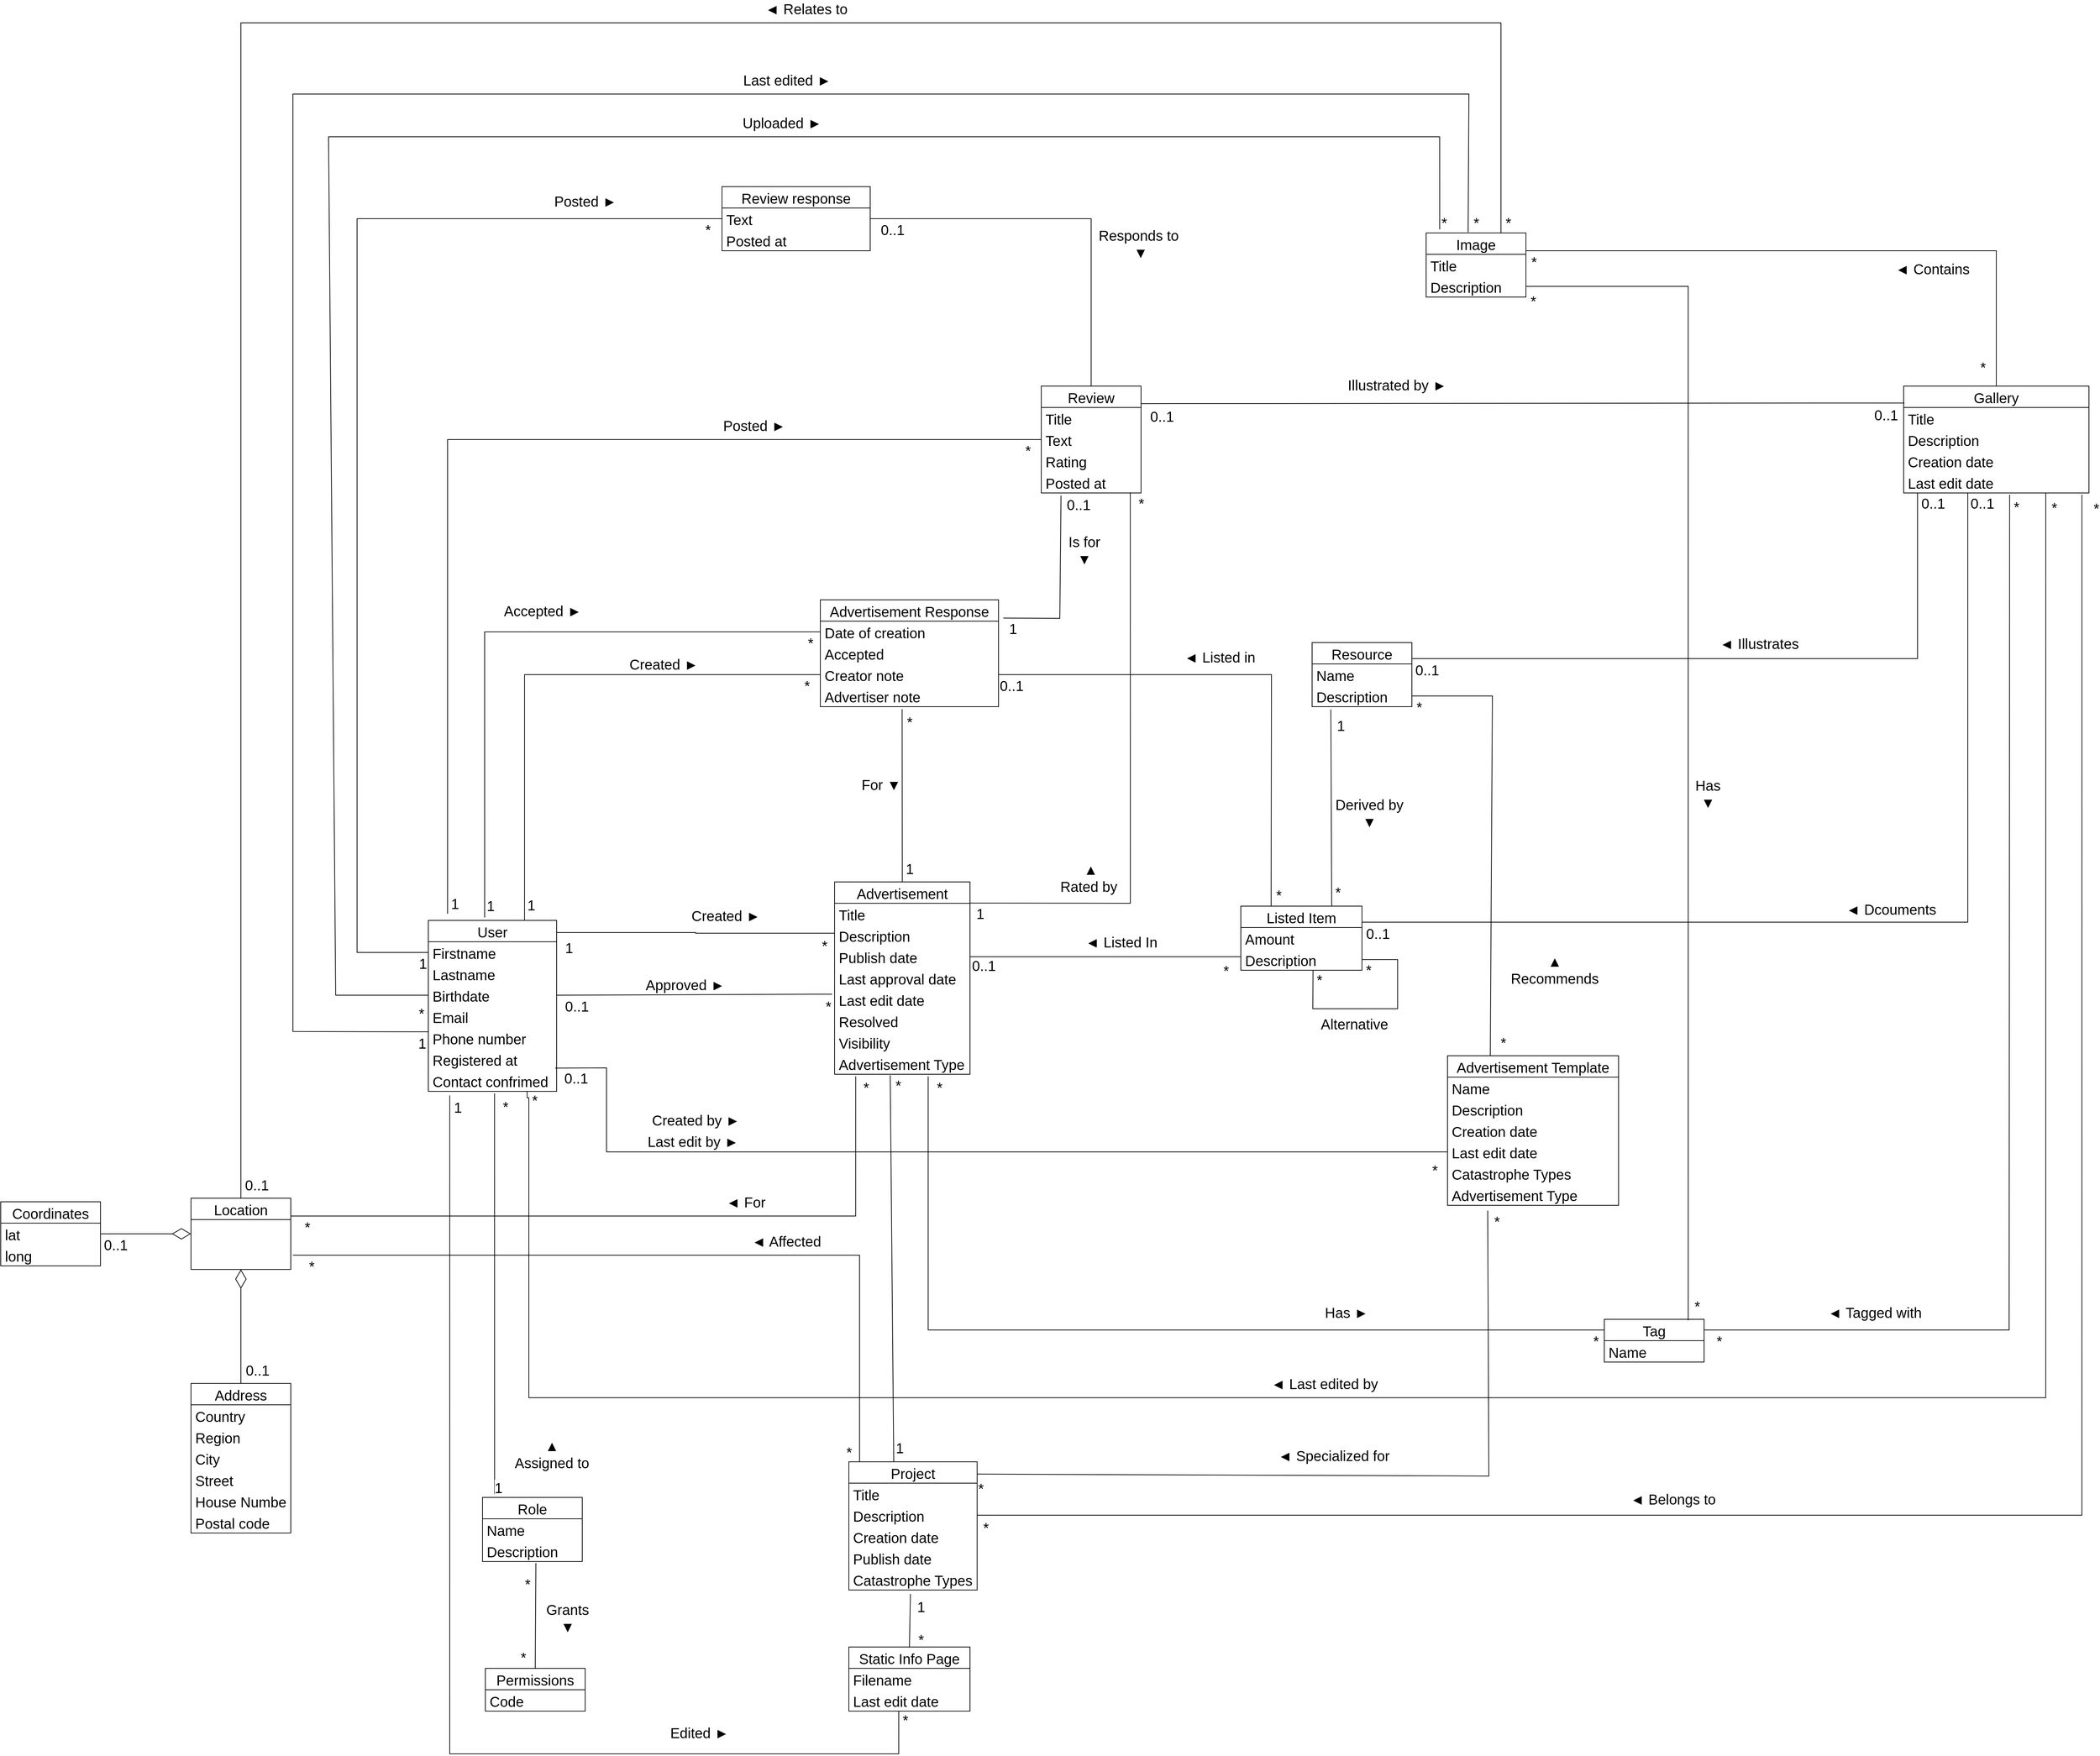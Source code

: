 <mxfile version="20.7.4" type="device"><diagram id="WdRwNJuZKN-Sb0ZAec47" name="Stránka-1"><mxGraphModel dx="3217" dy="2576" grid="1" gridSize="10" guides="1" tooltips="1" connect="1" arrows="1" fold="1" page="1" pageScale="1" pageWidth="827" pageHeight="1169" math="0" shadow="0"><root><mxCell id="0"/><mxCell id="1" parent="0"/><mxCell id="TDSgi2S5DV8TWnHRJ1pB-130" value="Accepted ►" style="edgeStyle=none;rounded=0;orthogonalLoop=1;jettySize=auto;html=1;fontSize=20;endArrow=none;endFill=0;verticalAlign=bottom;entryX=0;entryY=0.5;entryDx=0;entryDy=0;exitX=0.439;exitY=-0.017;exitDx=0;exitDy=0;exitPerimeter=0;" parent="1" source="TDSgi2S5DV8TWnHRJ1pB-2" target="TDSgi2S5DV8TWnHRJ1pB-84" edge="1"><mxGeometry x="0.105" y="15" relative="1" as="geometry"><mxPoint x="360" y="37" as="targetPoint"/><Array as="points"><mxPoint x="-141" y="-185"/></Array><mxPoint x="-130" y="130" as="sourcePoint"/><mxPoint as="offset"/></mxGeometry></mxCell><mxCell id="TDSgi2S5DV8TWnHRJ1pB-131" value="1" style="edgeLabel;html=1;align=center;verticalAlign=middle;resizable=0;points=[];fontSize=20;" parent="TDSgi2S5DV8TWnHRJ1pB-130" vertex="1" connectable="0"><mxGeometry x="-0.954" y="-5" relative="1" as="geometry"><mxPoint x="3" y="3" as="offset"/></mxGeometry></mxCell><mxCell id="TDSgi2S5DV8TWnHRJ1pB-132" value="*" style="edgeLabel;html=1;align=center;verticalAlign=middle;resizable=0;points=[];fontSize=20;" parent="TDSgi2S5DV8TWnHRJ1pB-130" vertex="1" connectable="0"><mxGeometry x="0.954" y="4" relative="1" as="geometry"><mxPoint x="6" y="19" as="offset"/></mxGeometry></mxCell><mxCell id="TDSgi2S5DV8TWnHRJ1pB-225" style="edgeStyle=none;rounded=0;orthogonalLoop=1;jettySize=auto;html=1;exitX=0;exitY=0.5;exitDx=0;exitDy=0;fontSize=20;endArrow=none;endFill=0;verticalAlign=bottom;entryX=0;entryY=0.5;entryDx=0;entryDy=0;" parent="1" source="TDSgi2S5DV8TWnHRJ1pB-3" target="TDSgi2S5DV8TWnHRJ1pB-228" edge="1"><mxGeometry relative="1" as="geometry"><mxPoint x="51" y="-120" as="targetPoint"/><Array as="points"><mxPoint x="-320" y="265"/><mxPoint x="-320" y="-765"/></Array></mxGeometry></mxCell><mxCell id="TDSgi2S5DV8TWnHRJ1pB-233" value="Posted ►" style="edgeLabel;html=1;align=center;verticalAlign=middle;resizable=0;points=[];fontSize=20;" parent="TDSgi2S5DV8TWnHRJ1pB-225" vertex="1" connectable="0"><mxGeometry x="-0.167" relative="1" as="geometry"><mxPoint x="320" y="-471" as="offset"/></mxGeometry></mxCell><mxCell id="TDSgi2S5DV8TWnHRJ1pB-261" value="1" style="edgeLabel;html=1;align=center;verticalAlign=middle;resizable=0;points=[];fontSize=20;" parent="TDSgi2S5DV8TWnHRJ1pB-225" vertex="1" connectable="0"><mxGeometry x="-0.893" y="-1" relative="1" as="geometry"><mxPoint x="80" y="16" as="offset"/></mxGeometry></mxCell><mxCell id="TDSgi2S5DV8TWnHRJ1pB-262" value="*" style="edgeLabel;html=1;align=center;verticalAlign=middle;resizable=0;points=[];fontSize=20;" parent="TDSgi2S5DV8TWnHRJ1pB-225" vertex="1" connectable="0"><mxGeometry x="0.913" y="-5" relative="1" as="geometry"><mxPoint x="51" y="10" as="offset"/></mxGeometry></mxCell><mxCell id="TDSgi2S5DV8TWnHRJ1pB-2" value="User" style="swimlane;fontStyle=0;childLayout=stackLayout;horizontal=1;startSize=30;horizontalStack=0;resizeParent=1;resizeParentMax=0;resizeLast=0;collapsible=1;marginBottom=0;fontSize=20;" parent="1" vertex="1"><mxGeometry x="-220" y="220" width="180" height="240" as="geometry"/></mxCell><mxCell id="TDSgi2S5DV8TWnHRJ1pB-3" value="Firstname" style="text;strokeColor=none;fillColor=none;align=left;verticalAlign=middle;spacingLeft=4;spacingRight=4;overflow=hidden;points=[[0,0.5],[1,0.5]];portConstraint=eastwest;rotatable=0;fontSize=20;" parent="TDSgi2S5DV8TWnHRJ1pB-2" vertex="1"><mxGeometry y="30" width="180" height="30" as="geometry"/></mxCell><mxCell id="TDSgi2S5DV8TWnHRJ1pB-5" value="Lastname" style="text;strokeColor=none;fillColor=none;align=left;verticalAlign=middle;spacingLeft=4;spacingRight=4;overflow=hidden;points=[[0,0.5],[1,0.5]];portConstraint=eastwest;rotatable=0;fontSize=20;" parent="TDSgi2S5DV8TWnHRJ1pB-2" vertex="1"><mxGeometry y="60" width="180" height="30" as="geometry"/></mxCell><mxCell id="TDSgi2S5DV8TWnHRJ1pB-10" value="Birthdate" style="text;strokeColor=none;fillColor=none;align=left;verticalAlign=middle;spacingLeft=4;spacingRight=4;overflow=hidden;points=[[0,0.5],[1,0.5]];portConstraint=eastwest;rotatable=0;fontSize=20;" parent="TDSgi2S5DV8TWnHRJ1pB-2" vertex="1"><mxGeometry y="90" width="180" height="30" as="geometry"/></mxCell><mxCell id="TDSgi2S5DV8TWnHRJ1pB-11" value="Email" style="text;strokeColor=none;fillColor=none;align=left;verticalAlign=middle;spacingLeft=4;spacingRight=4;overflow=hidden;points=[[0,0.5],[1,0.5]];portConstraint=eastwest;rotatable=0;fontSize=20;" parent="TDSgi2S5DV8TWnHRJ1pB-2" vertex="1"><mxGeometry y="120" width="180" height="30" as="geometry"/></mxCell><mxCell id="TDSgi2S5DV8TWnHRJ1pB-213" value="Phone number" style="text;strokeColor=none;fillColor=none;align=left;verticalAlign=middle;spacingLeft=4;spacingRight=4;overflow=hidden;points=[[0,0.5],[1,0.5]];portConstraint=eastwest;rotatable=0;fontSize=20;" parent="TDSgi2S5DV8TWnHRJ1pB-2" vertex="1"><mxGeometry y="150" width="180" height="30" as="geometry"/></mxCell><mxCell id="ZARTCufzcu31rNY2c-QT-242" value="Registered at" style="text;strokeColor=none;fillColor=none;align=left;verticalAlign=middle;spacingLeft=4;spacingRight=4;overflow=hidden;points=[[0,0.5],[1,0.5]];portConstraint=eastwest;rotatable=0;fontSize=20;" parent="TDSgi2S5DV8TWnHRJ1pB-2" vertex="1"><mxGeometry y="180" width="180" height="30" as="geometry"/></mxCell><mxCell id="ZARTCufzcu31rNY2c-QT-243" value="Contact confrimed" style="text;strokeColor=none;fillColor=none;align=left;verticalAlign=middle;spacingLeft=4;spacingRight=4;overflow=hidden;points=[[0,0.5],[1,0.5]];portConstraint=eastwest;rotatable=0;fontSize=20;" parent="TDSgi2S5DV8TWnHRJ1pB-2" vertex="1"><mxGeometry y="210" width="180" height="30" as="geometry"/></mxCell><mxCell id="TDSgi2S5DV8TWnHRJ1pB-229" style="edgeStyle=none;rounded=0;orthogonalLoop=1;jettySize=auto;html=1;fontSize=20;endArrow=none;endFill=0;verticalAlign=bottom;exitX=0.994;exitY=0.11;exitDx=0;exitDy=0;exitPerimeter=0;entryX=0.892;entryY=0.976;entryDx=0;entryDy=0;entryPerimeter=0;" parent="1" source="TDSgi2S5DV8TWnHRJ1pB-6" target="ZARTCufzcu31rNY2c-QT-238" edge="1"><mxGeometry relative="1" as="geometry"><Array as="points"><mxPoint x="765" y="196"/></Array><mxPoint x="600" y="180" as="sourcePoint"/><mxPoint x="765" y="-320" as="targetPoint"/></mxGeometry></mxCell><mxCell id="ZARTCufzcu31rNY2c-QT-156" value="1" style="edgeLabel;html=1;align=center;verticalAlign=middle;resizable=0;points=[];fontSize=20;" parent="TDSgi2S5DV8TWnHRJ1pB-229" vertex="1" connectable="0"><mxGeometry x="-0.963" y="3" relative="1" as="geometry"><mxPoint y="17" as="offset"/></mxGeometry></mxCell><mxCell id="ZARTCufzcu31rNY2c-QT-159" value="*" style="edgeLabel;html=1;align=center;verticalAlign=middle;resizable=0;points=[];fontSize=20;" parent="TDSgi2S5DV8TWnHRJ1pB-229" vertex="1" connectable="0"><mxGeometry x="0.964" relative="1" as="geometry"><mxPoint x="15" as="offset"/></mxGeometry></mxCell><mxCell id="TDSgi2S5DV8TWnHRJ1pB-6" value="Advertisement" style="swimlane;fontStyle=0;childLayout=stackLayout;horizontal=1;startSize=30;horizontalStack=0;resizeParent=1;resizeParentMax=0;resizeLast=0;collapsible=1;marginBottom=0;fontSize=20;" parent="1" vertex="1"><mxGeometry x="350" y="166" width="190" height="270" as="geometry"/></mxCell><mxCell id="TDSgi2S5DV8TWnHRJ1pB-7" value="Title" style="text;strokeColor=none;fillColor=none;align=left;verticalAlign=middle;spacingLeft=4;spacingRight=4;overflow=hidden;points=[[0,0.5],[1,0.5]];portConstraint=eastwest;rotatable=0;fontSize=20;" parent="TDSgi2S5DV8TWnHRJ1pB-6" vertex="1"><mxGeometry y="30" width="190" height="30" as="geometry"/></mxCell><mxCell id="ZARTCufzcu31rNY2c-QT-109" value="Description" style="text;strokeColor=none;fillColor=none;align=left;verticalAlign=middle;spacingLeft=4;spacingRight=4;overflow=hidden;points=[[0,0.5],[1,0.5]];portConstraint=eastwest;rotatable=0;fontSize=20;" parent="TDSgi2S5DV8TWnHRJ1pB-6" vertex="1"><mxGeometry y="60" width="190" height="30" as="geometry"/></mxCell><mxCell id="TDSgi2S5DV8TWnHRJ1pB-8" value="Publish date" style="text;strokeColor=none;fillColor=none;align=left;verticalAlign=middle;spacingLeft=4;spacingRight=4;overflow=hidden;points=[[0,0.5],[1,0.5]];portConstraint=eastwest;rotatable=0;fontSize=20;" parent="TDSgi2S5DV8TWnHRJ1pB-6" vertex="1"><mxGeometry y="90" width="190" height="30" as="geometry"/></mxCell><mxCell id="ZARTCufzcu31rNY2c-QT-117" value="Last approval date" style="text;strokeColor=none;fillColor=none;align=left;verticalAlign=middle;spacingLeft=4;spacingRight=4;overflow=hidden;points=[[0,0.5],[1,0.5]];portConstraint=eastwest;rotatable=0;fontSize=20;" parent="TDSgi2S5DV8TWnHRJ1pB-6" vertex="1"><mxGeometry y="120" width="190" height="30" as="geometry"/></mxCell><mxCell id="ZARTCufzcu31rNY2c-QT-118" value="Last edit date" style="text;strokeColor=none;fillColor=none;align=left;verticalAlign=middle;spacingLeft=4;spacingRight=4;overflow=hidden;points=[[0,0.5],[1,0.5]];portConstraint=eastwest;rotatable=0;fontSize=20;" parent="TDSgi2S5DV8TWnHRJ1pB-6" vertex="1"><mxGeometry y="150" width="190" height="30" as="geometry"/></mxCell><mxCell id="ZARTCufzcu31rNY2c-QT-232" value="Resolved" style="text;strokeColor=none;fillColor=none;align=left;verticalAlign=middle;spacingLeft=4;spacingRight=4;overflow=hidden;points=[[0,0.5],[1,0.5]];portConstraint=eastwest;rotatable=0;fontSize=20;" parent="TDSgi2S5DV8TWnHRJ1pB-6" vertex="1"><mxGeometry y="180" width="190" height="30" as="geometry"/></mxCell><mxCell id="CuyjWhUnMCLmvZmCVFGJ-7" value="Visibility" style="text;strokeColor=none;fillColor=none;align=left;verticalAlign=middle;spacingLeft=4;spacingRight=4;overflow=hidden;points=[[0,0.5],[1,0.5]];portConstraint=eastwest;rotatable=0;fontSize=20;" vertex="1" parent="TDSgi2S5DV8TWnHRJ1pB-6"><mxGeometry y="210" width="190" height="30" as="geometry"/></mxCell><mxCell id="CuyjWhUnMCLmvZmCVFGJ-11" value="Advertisement Type" style="text;strokeColor=none;fillColor=none;align=left;verticalAlign=middle;spacingLeft=4;spacingRight=4;overflow=hidden;points=[[0,0.5],[1,0.5]];portConstraint=eastwest;rotatable=0;fontSize=20;" vertex="1" parent="TDSgi2S5DV8TWnHRJ1pB-6"><mxGeometry y="240" width="190" height="30" as="geometry"/></mxCell><mxCell id="TDSgi2S5DV8TWnHRJ1pB-33" value="" style="endArrow=none;html=1;edgeStyle=orthogonalEdgeStyle;rounded=0;entryX=0;entryY=0.5;entryDx=0;entryDy=0;verticalAlign=bottom;fontSize=20;exitX=1;exitY=0.084;exitDx=0;exitDy=0;exitPerimeter=0;" parent="1" source="TDSgi2S5DV8TWnHRJ1pB-2" target="TDSgi2S5DV8TWnHRJ1pB-8" edge="1"><mxGeometry relative="1" as="geometry"><mxPoint x="-10" y="238" as="sourcePoint"/><mxPoint x="370" y="370" as="targetPoint"/><Array as="points"><mxPoint x="-40" y="237"/><mxPoint x="155" y="237"/><mxPoint x="350" y="238"/></Array></mxGeometry></mxCell><mxCell id="TDSgi2S5DV8TWnHRJ1pB-34" value="1" style="edgeLabel;resizable=0;html=1;align=left;verticalAlign=bottom;fontSize=20;" parent="TDSgi2S5DV8TWnHRJ1pB-33" connectable="0" vertex="1"><mxGeometry x="-1" relative="1" as="geometry"><mxPoint x="10" y="32" as="offset"/></mxGeometry></mxCell><mxCell id="TDSgi2S5DV8TWnHRJ1pB-35" value="*" style="edgeLabel;resizable=0;html=1;align=right;verticalAlign=bottom;fontSize=20;" parent="TDSgi2S5DV8TWnHRJ1pB-33" connectable="0" vertex="1"><mxGeometry x="1" relative="1" as="geometry"><mxPoint x="-10" y="-1" as="offset"/></mxGeometry></mxCell><mxCell id="TDSgi2S5DV8TWnHRJ1pB-129" value="Created ►" style="edgeLabel;html=1;align=center;verticalAlign=middle;resizable=0;points=[];fontSize=20;" parent="TDSgi2S5DV8TWnHRJ1pB-33" vertex="1" connectable="0"><mxGeometry x="0.125" relative="1" as="geometry"><mxPoint y="-25" as="offset"/></mxGeometry></mxCell><mxCell id="TDSgi2S5DV8TWnHRJ1pB-45" value="Created ►" style="edgeStyle=none;rounded=0;orthogonalLoop=1;jettySize=auto;html=1;exitX=0;exitY=0.5;exitDx=0;exitDy=0;entryX=0.75;entryY=0;entryDx=0;entryDy=0;endArrow=none;endFill=0;verticalAlign=bottom;fontSize=20;" parent="1" source="TDSgi2S5DV8TWnHRJ1pB-90" target="TDSgi2S5DV8TWnHRJ1pB-2" edge="1"><mxGeometry x="-0.421" relative="1" as="geometry"><mxPoint x="350" y="85" as="sourcePoint"/><Array as="points"><mxPoint x="120" y="-125"/><mxPoint x="-85" y="-125"/></Array><mxPoint as="offset"/></mxGeometry></mxCell><mxCell id="TDSgi2S5DV8TWnHRJ1pB-48" value="1" style="edgeLabel;html=1;align=center;verticalAlign=middle;resizable=0;points=[];fontSize=20;" parent="TDSgi2S5DV8TWnHRJ1pB-45" vertex="1" connectable="0"><mxGeometry x="0.909" y="4" relative="1" as="geometry"><mxPoint x="5" y="12" as="offset"/></mxGeometry></mxCell><mxCell id="TDSgi2S5DV8TWnHRJ1pB-49" value="*" style="edgeLabel;html=1;align=center;verticalAlign=middle;resizable=0;points=[];fontSize=20;" parent="TDSgi2S5DV8TWnHRJ1pB-45" vertex="1" connectable="0"><mxGeometry x="-0.897" y="1" relative="1" as="geometry"><mxPoint x="20" y="14" as="offset"/></mxGeometry></mxCell><mxCell id="TDSgi2S5DV8TWnHRJ1pB-46" style="edgeStyle=none;rounded=0;orthogonalLoop=1;jettySize=auto;html=1;entryX=0.5;entryY=0;entryDx=0;entryDy=0;endArrow=none;endFill=0;verticalAlign=bottom;fontSize=20;exitX=0.459;exitY=1.119;exitDx=0;exitDy=0;exitPerimeter=0;" parent="1" source="TDSgi2S5DV8TWnHRJ1pB-83" target="TDSgi2S5DV8TWnHRJ1pB-6" edge="1"><mxGeometry relative="1" as="geometry"><mxPoint x="470" y="-10" as="sourcePoint"/></mxGeometry></mxCell><mxCell id="TDSgi2S5DV8TWnHRJ1pB-50" value="*" style="edgeLabel;html=1;align=center;verticalAlign=middle;resizable=0;points=[];fontSize=20;" parent="TDSgi2S5DV8TWnHRJ1pB-46" vertex="1" connectable="0"><mxGeometry x="-0.827" y="3" relative="1" as="geometry"><mxPoint x="7" y="-4" as="offset"/></mxGeometry></mxCell><mxCell id="TDSgi2S5DV8TWnHRJ1pB-51" value="1" style="edgeLabel;html=1;align=center;verticalAlign=middle;resizable=0;points=[];fontSize=20;" parent="TDSgi2S5DV8TWnHRJ1pB-46" vertex="1" connectable="0"><mxGeometry x="0.84" y="4" relative="1" as="geometry"><mxPoint x="6" as="offset"/></mxGeometry></mxCell><mxCell id="TDSgi2S5DV8TWnHRJ1pB-52" value="For ▼" style="edgeLabel;html=1;align=center;verticalAlign=middle;resizable=0;points=[];fontSize=20;" parent="TDSgi2S5DV8TWnHRJ1pB-46" vertex="1" connectable="0"><mxGeometry x="-0.133" y="4" relative="1" as="geometry"><mxPoint x="-34" as="offset"/></mxGeometry></mxCell><mxCell id="TDSgi2S5DV8TWnHRJ1pB-76" value="Listed Item" style="swimlane;fontStyle=0;childLayout=stackLayout;horizontal=1;startSize=30;horizontalStack=0;resizeParent=1;resizeParentMax=0;resizeLast=0;collapsible=1;marginBottom=0;fontSize=20;" parent="1" vertex="1"><mxGeometry x="920" y="200" width="170" height="90" as="geometry"/></mxCell><mxCell id="TDSgi2S5DV8TWnHRJ1pB-77" value="Amount" style="text;strokeColor=none;fillColor=none;align=left;verticalAlign=middle;spacingLeft=4;spacingRight=4;overflow=hidden;points=[[0,0.5],[1,0.5]];portConstraint=eastwest;rotatable=0;fontSize=20;" parent="TDSgi2S5DV8TWnHRJ1pB-76" vertex="1"><mxGeometry y="30" width="170" height="30" as="geometry"/></mxCell><mxCell id="TDSgi2S5DV8TWnHRJ1pB-161" value="Description" style="text;strokeColor=none;fillColor=none;align=left;verticalAlign=middle;spacingLeft=4;spacingRight=4;overflow=hidden;points=[[0,0.5],[1,0.5]];portConstraint=eastwest;rotatable=0;fontSize=20;" parent="TDSgi2S5DV8TWnHRJ1pB-76" vertex="1"><mxGeometry y="60" width="170" height="30" as="geometry"/></mxCell><mxCell id="ZARTCufzcu31rNY2c-QT-141" style="edgeStyle=none;rounded=0;orthogonalLoop=1;jettySize=auto;html=1;exitX=1;exitY=0.5;exitDx=0;exitDy=0;entryX=0.596;entryY=1.014;entryDx=0;entryDy=0;entryPerimeter=0;fontSize=20;endArrow=none;endFill=0;elbow=vertical;" parent="TDSgi2S5DV8TWnHRJ1pB-76" source="TDSgi2S5DV8TWnHRJ1pB-161" target="TDSgi2S5DV8TWnHRJ1pB-161" edge="1"><mxGeometry relative="1" as="geometry"><Array as="points"><mxPoint x="220" y="75"/><mxPoint x="220" y="144"/><mxPoint x="101" y="144"/></Array></mxGeometry></mxCell><mxCell id="ZARTCufzcu31rNY2c-QT-142" value="Alternative" style="edgeLabel;html=1;align=center;verticalAlign=middle;resizable=0;points=[];fontSize=20;" parent="ZARTCufzcu31rNY2c-QT-141" vertex="1" connectable="0"><mxGeometry x="0.131" y="2" relative="1" as="geometry"><mxPoint x="-15" y="19" as="offset"/></mxGeometry></mxCell><mxCell id="ZARTCufzcu31rNY2c-QT-193" value="*" style="edgeLabel;html=1;align=center;verticalAlign=middle;resizable=0;points=[];fontSize=20;" parent="ZARTCufzcu31rNY2c-QT-141" vertex="1" connectable="0"><mxGeometry x="-0.899" y="-3" relative="1" as="geometry"><mxPoint x="-6" y="11" as="offset"/></mxGeometry></mxCell><mxCell id="ZARTCufzcu31rNY2c-QT-194" value="*" style="edgeLabel;html=1;align=center;verticalAlign=middle;resizable=0;points=[];fontSize=20;" parent="ZARTCufzcu31rNY2c-QT-141" vertex="1" connectable="0"><mxGeometry x="0.918" y="-3" relative="1" as="geometry"><mxPoint x="6" as="offset"/></mxGeometry></mxCell><mxCell id="TDSgi2S5DV8TWnHRJ1pB-145" style="edgeStyle=none;rounded=0;orthogonalLoop=1;jettySize=auto;html=1;exitX=1.027;exitY=0.171;exitDx=0;exitDy=0;fontSize=20;endArrow=none;endFill=0;verticalAlign=bottom;exitPerimeter=0;entryX=0.198;entryY=1.119;entryDx=0;entryDy=0;entryPerimeter=0;" parent="1" source="TDSgi2S5DV8TWnHRJ1pB-81" target="ZARTCufzcu31rNY2c-QT-238" edge="1"><mxGeometry relative="1" as="geometry"><mxPoint x="666" y="-330" as="targetPoint"/><Array as="points"><mxPoint x="666" y="-204"/></Array></mxGeometry></mxCell><mxCell id="ZARTCufzcu31rNY2c-QT-120" value="Is for&lt;br&gt;▼" style="edgeLabel;html=1;align=center;verticalAlign=middle;resizable=0;points=[];fontSize=20;" parent="TDSgi2S5DV8TWnHRJ1pB-145" vertex="1" connectable="0"><mxGeometry x="-0.743" y="1" relative="1" as="geometry"><mxPoint x="80" y="-95" as="offset"/></mxGeometry></mxCell><mxCell id="ZARTCufzcu31rNY2c-QT-135" value="0..1" style="edgeLabel;html=1;align=center;verticalAlign=middle;resizable=0;points=[];fontSize=20;" parent="TDSgi2S5DV8TWnHRJ1pB-145" vertex="1" connectable="0"><mxGeometry x="0.852" y="-4" relative="1" as="geometry"><mxPoint x="20" y="-7" as="offset"/></mxGeometry></mxCell><mxCell id="ZARTCufzcu31rNY2c-QT-138" value="1" style="edgeLabel;html=1;align=center;verticalAlign=middle;resizable=0;points=[];fontSize=20;" parent="TDSgi2S5DV8TWnHRJ1pB-145" vertex="1" connectable="0"><mxGeometry x="-0.891" y="-4" relative="1" as="geometry"><mxPoint y="10" as="offset"/></mxGeometry></mxCell><mxCell id="TDSgi2S5DV8TWnHRJ1pB-81" value="Advertisement Response" style="swimlane;fontStyle=0;childLayout=stackLayout;horizontal=1;startSize=30;horizontalStack=0;resizeParent=1;resizeParentMax=0;resizeLast=0;collapsible=1;marginBottom=0;fontSize=20;" parent="1" vertex="1"><mxGeometry x="330" y="-230" width="250" height="150" as="geometry"/></mxCell><mxCell id="TDSgi2S5DV8TWnHRJ1pB-84" value="Date of creation" style="text;strokeColor=none;fillColor=none;align=left;verticalAlign=middle;spacingLeft=4;spacingRight=4;overflow=hidden;points=[[0,0.5],[1,0.5]];portConstraint=eastwest;rotatable=0;fontSize=20;" parent="TDSgi2S5DV8TWnHRJ1pB-81" vertex="1"><mxGeometry y="30" width="250" height="30" as="geometry"/></mxCell><mxCell id="TDSgi2S5DV8TWnHRJ1pB-89" value="Accepted" style="text;strokeColor=none;fillColor=none;align=left;verticalAlign=middle;spacingLeft=4;spacingRight=4;overflow=hidden;points=[[0,0.5],[1,0.5]];portConstraint=eastwest;rotatable=0;fontSize=20;" parent="TDSgi2S5DV8TWnHRJ1pB-81" vertex="1"><mxGeometry y="60" width="250" height="30" as="geometry"/></mxCell><mxCell id="TDSgi2S5DV8TWnHRJ1pB-90" value="Creator note" style="text;strokeColor=none;fillColor=none;align=left;verticalAlign=middle;spacingLeft=4;spacingRight=4;overflow=hidden;points=[[0,0.5],[1,0.5]];portConstraint=eastwest;rotatable=0;fontSize=20;" parent="TDSgi2S5DV8TWnHRJ1pB-81" vertex="1"><mxGeometry y="90" width="250" height="30" as="geometry"/></mxCell><mxCell id="TDSgi2S5DV8TWnHRJ1pB-83" value="Advertiser note" style="text;strokeColor=none;fillColor=none;align=left;verticalAlign=middle;spacingLeft=4;spacingRight=4;overflow=hidden;points=[[0,0.5],[1,0.5]];portConstraint=eastwest;rotatable=0;fontSize=20;" parent="TDSgi2S5DV8TWnHRJ1pB-81" vertex="1"><mxGeometry y="120" width="250" height="30" as="geometry"/></mxCell><mxCell id="TDSgi2S5DV8TWnHRJ1pB-178" value="◄ Contains" style="edgeStyle=none;rounded=0;orthogonalLoop=1;jettySize=auto;html=1;fontSize=20;endArrow=none;endFill=0;verticalAlign=bottom;entryX=0.5;entryY=0;entryDx=0;entryDy=0;" parent="1" target="TDSgi2S5DV8TWnHRJ1pB-175" edge="1"><mxGeometry x="0.341" y="-40" relative="1" as="geometry"><Array as="points"><mxPoint x="1980" y="-720"/></Array><mxPoint as="offset"/><mxPoint x="1320" y="-720" as="sourcePoint"/><mxPoint x="2020" y="-400" as="targetPoint"/></mxGeometry></mxCell><mxCell id="TDSgi2S5DV8TWnHRJ1pB-219" value="*" style="edgeLabel;html=1;align=center;verticalAlign=middle;resizable=0;points=[];fontSize=20;" parent="TDSgi2S5DV8TWnHRJ1pB-178" vertex="1" connectable="0"><mxGeometry x="0.95" y="6" relative="1" as="geometry"><mxPoint x="-25" y="-6" as="offset"/></mxGeometry></mxCell><mxCell id="TDSgi2S5DV8TWnHRJ1pB-220" value="*" style="edgeLabel;html=1;align=center;verticalAlign=middle;resizable=0;points=[];fontSize=20;" parent="TDSgi2S5DV8TWnHRJ1pB-178" vertex="1" connectable="0"><mxGeometry x="-0.961" y="-6" relative="1" as="geometry"><mxPoint x="-6" y="9" as="offset"/></mxGeometry></mxCell><mxCell id="TDSgi2S5DV8TWnHRJ1pB-209" style="edgeStyle=none;rounded=0;orthogonalLoop=1;jettySize=auto;html=1;exitX=0.421;exitY=-0.011;exitDx=0;exitDy=0;fontSize=20;endArrow=none;endFill=0;verticalAlign=bottom;exitPerimeter=0;entryX=0.003;entryY=0.214;entryDx=0;entryDy=0;entryPerimeter=0;" parent="1" source="TDSgi2S5DV8TWnHRJ1pB-106" target="TDSgi2S5DV8TWnHRJ1pB-213" edge="1"><mxGeometry relative="1" as="geometry"><mxPoint x="50" y="360" as="targetPoint"/><Array as="points"><mxPoint x="1240" y="-940"/><mxPoint x="-410" y="-940"/><mxPoint x="-410" y="376"/></Array></mxGeometry></mxCell><mxCell id="TDSgi2S5DV8TWnHRJ1pB-249" value="Last edited ►" style="edgeLabel;html=1;align=center;verticalAlign=middle;resizable=0;points=[];fontSize=20;" parent="TDSgi2S5DV8TWnHRJ1pB-209" vertex="1" connectable="0"><mxGeometry x="-0.315" y="-5" relative="1" as="geometry"><mxPoint x="-4" y="-15" as="offset"/></mxGeometry></mxCell><mxCell id="ZARTCufzcu31rNY2c-QT-147" value="1" style="edgeLabel;html=1;align=center;verticalAlign=middle;resizable=0;points=[];fontSize=20;" parent="TDSgi2S5DV8TWnHRJ1pB-209" vertex="1" connectable="0"><mxGeometry x="0.988" y="-4" relative="1" as="geometry"><mxPoint x="10" y="11" as="offset"/></mxGeometry></mxCell><mxCell id="ZARTCufzcu31rNY2c-QT-246" value="*" style="edgeLabel;html=1;align=center;verticalAlign=middle;resizable=0;points=[];fontSize=20;" parent="TDSgi2S5DV8TWnHRJ1pB-209" vertex="1" connectable="0"><mxGeometry x="-0.987" y="-7" relative="1" as="geometry"><mxPoint x="4" y="8" as="offset"/></mxGeometry></mxCell><mxCell id="TDSgi2S5DV8TWnHRJ1pB-257" style="edgeStyle=none;rounded=0;orthogonalLoop=1;jettySize=auto;html=1;entryX=0.5;entryY=0;entryDx=0;entryDy=0;fontSize=20;endArrow=none;endFill=0;verticalAlign=bottom;exitX=0.75;exitY=0;exitDx=0;exitDy=0;" parent="1" source="TDSgi2S5DV8TWnHRJ1pB-106" target="TDSgi2S5DV8TWnHRJ1pB-214" edge="1"><mxGeometry relative="1" as="geometry"><mxPoint x="720" y="-110" as="sourcePoint"/><Array as="points"><mxPoint x="1285" y="-1040"/><mxPoint x="-483" y="-1040"/></Array></mxGeometry></mxCell><mxCell id="TDSgi2S5DV8TWnHRJ1pB-258" value="◄ Relates to" style="edgeLabel;html=1;align=center;verticalAlign=middle;resizable=0;points=[];fontSize=20;" parent="TDSgi2S5DV8TWnHRJ1pB-257" vertex="1" connectable="0"><mxGeometry x="-0.243" y="3" relative="1" as="geometry"><mxPoint x="135" y="-23" as="offset"/></mxGeometry></mxCell><mxCell id="ZARTCufzcu31rNY2c-QT-30" value="*" style="edgeLabel;html=1;align=center;verticalAlign=middle;resizable=0;points=[];fontSize=20;" parent="TDSgi2S5DV8TWnHRJ1pB-257" vertex="1" connectable="0"><mxGeometry x="-0.977" y="-3" relative="1" as="geometry"><mxPoint x="7" y="27" as="offset"/></mxGeometry></mxCell><mxCell id="ZARTCufzcu31rNY2c-QT-31" value="0..1" style="edgeLabel;html=1;align=center;verticalAlign=middle;resizable=0;points=[];fontSize=20;" parent="TDSgi2S5DV8TWnHRJ1pB-257" vertex="1" connectable="0"><mxGeometry x="0.977" y="-2" relative="1" as="geometry"><mxPoint x="24" y="23" as="offset"/></mxGeometry></mxCell><mxCell id="TDSgi2S5DV8TWnHRJ1pB-106" value="Image" style="swimlane;fontStyle=0;childLayout=stackLayout;horizontal=1;startSize=30;horizontalStack=0;resizeParent=1;resizeParentMax=0;resizeLast=0;collapsible=1;marginBottom=0;fontSize=20;" parent="1" vertex="1"><mxGeometry x="1180" y="-745" width="140" height="90" as="geometry"/></mxCell><mxCell id="TDSgi2S5DV8TWnHRJ1pB-107" value="Title" style="text;strokeColor=none;fillColor=none;align=left;verticalAlign=middle;spacingLeft=4;spacingRight=4;overflow=hidden;points=[[0,0.5],[1,0.5]];portConstraint=eastwest;rotatable=0;fontSize=20;" parent="TDSgi2S5DV8TWnHRJ1pB-106" vertex="1"><mxGeometry y="30" width="140" height="30" as="geometry"/></mxCell><mxCell id="TDSgi2S5DV8TWnHRJ1pB-110" value="Description" style="text;strokeColor=none;fillColor=none;align=left;verticalAlign=middle;spacingLeft=4;spacingRight=4;overflow=hidden;points=[[0,0.5],[1,0.5]];portConstraint=eastwest;rotatable=0;fontSize=20;" parent="TDSgi2S5DV8TWnHRJ1pB-106" vertex="1"><mxGeometry y="60" width="140" height="30" as="geometry"/></mxCell><mxCell id="TDSgi2S5DV8TWnHRJ1pB-122" style="edgeStyle=none;rounded=0;orthogonalLoop=1;jettySize=auto;html=1;exitX=0.121;exitY=-0.05;exitDx=0;exitDy=0;fontSize=20;endArrow=none;endFill=0;verticalAlign=bottom;exitPerimeter=0;entryX=0.516;entryY=1.095;entryDx=0;entryDy=0;entryPerimeter=0;" parent="1" source="TDSgi2S5DV8TWnHRJ1pB-112" target="ZARTCufzcu31rNY2c-QT-243" edge="1"><mxGeometry relative="1" as="geometry"><mxPoint x="-127" y="500" as="targetPoint"/></mxGeometry></mxCell><mxCell id="TDSgi2S5DV8TWnHRJ1pB-125" value="*" style="edgeLabel;html=1;align=center;verticalAlign=middle;resizable=0;points=[];fontSize=20;" parent="TDSgi2S5DV8TWnHRJ1pB-122" vertex="1" connectable="0"><mxGeometry x="0.733" y="-5" relative="1" as="geometry"><mxPoint x="10" y="-57" as="offset"/></mxGeometry></mxCell><mxCell id="TDSgi2S5DV8TWnHRJ1pB-126" value="1" style="edgeLabel;html=1;align=center;verticalAlign=middle;resizable=0;points=[];fontSize=20;" parent="TDSgi2S5DV8TWnHRJ1pB-122" vertex="1" connectable="0"><mxGeometry x="-0.711" y="-5" relative="1" as="geometry"><mxPoint y="72" as="offset"/></mxGeometry></mxCell><mxCell id="ZARTCufzcu31rNY2c-QT-236" value="▲&lt;br&gt;Assigned to" style="edgeLabel;html=1;align=center;verticalAlign=middle;resizable=0;points=[];fontSize=20;" parent="TDSgi2S5DV8TWnHRJ1pB-122" vertex="1" connectable="0"><mxGeometry x="-0.282" y="-5" relative="1" as="geometry"><mxPoint x="75" y="145" as="offset"/></mxGeometry></mxCell><mxCell id="TDSgi2S5DV8TWnHRJ1pB-112" value="Role" style="swimlane;fontStyle=0;childLayout=stackLayout;horizontal=1;startSize=30;horizontalStack=0;resizeParent=1;resizeParentMax=0;resizeLast=0;collapsible=1;marginBottom=0;fontSize=20;" parent="1" vertex="1"><mxGeometry x="-144" y="1030" width="140" height="90" as="geometry"/></mxCell><mxCell id="TDSgi2S5DV8TWnHRJ1pB-113" value="Name" style="text;strokeColor=none;fillColor=none;align=left;verticalAlign=middle;spacingLeft=4;spacingRight=4;overflow=hidden;points=[[0,0.5],[1,0.5]];portConstraint=eastwest;rotatable=0;fontSize=20;" parent="TDSgi2S5DV8TWnHRJ1pB-112" vertex="1"><mxGeometry y="30" width="140" height="30" as="geometry"/></mxCell><mxCell id="TDSgi2S5DV8TWnHRJ1pB-116" value="Description" style="text;strokeColor=none;fillColor=none;align=left;verticalAlign=middle;spacingLeft=4;spacingRight=4;overflow=hidden;points=[[0,0.5],[1,0.5]];portConstraint=eastwest;rotatable=0;fontSize=20;" parent="TDSgi2S5DV8TWnHRJ1pB-112" vertex="1"><mxGeometry y="60" width="140" height="30" as="geometry"/></mxCell><mxCell id="TDSgi2S5DV8TWnHRJ1pB-118" value="Permissions" style="swimlane;fontStyle=0;childLayout=stackLayout;horizontal=1;startSize=30;horizontalStack=0;resizeParent=1;resizeParentMax=0;resizeLast=0;collapsible=1;marginBottom=0;fontSize=20;" parent="1" vertex="1"><mxGeometry x="-140" y="1270.0" width="140" height="60" as="geometry"/></mxCell><mxCell id="TDSgi2S5DV8TWnHRJ1pB-185" value="Code" style="text;strokeColor=none;fillColor=none;align=left;verticalAlign=middle;spacingLeft=4;spacingRight=4;overflow=hidden;points=[[0,0.5],[1,0.5]];portConstraint=eastwest;rotatable=0;fontSize=20;" parent="TDSgi2S5DV8TWnHRJ1pB-118" vertex="1"><mxGeometry y="30" width="140" height="30" as="geometry"/></mxCell><mxCell id="TDSgi2S5DV8TWnHRJ1pB-143" style="edgeStyle=none;rounded=0;orthogonalLoop=1;jettySize=auto;html=1;entryX=0.15;entryY=-0.039;entryDx=0;entryDy=0;fontSize=20;endArrow=none;endFill=0;verticalAlign=bottom;entryPerimeter=0;exitX=0;exitY=0.5;exitDx=0;exitDy=0;" parent="1" source="TDSgi2S5DV8TWnHRJ1pB-140" target="TDSgi2S5DV8TWnHRJ1pB-2" edge="1"><mxGeometry relative="1" as="geometry"><Array as="points"><mxPoint x="-193" y="-455"/></Array><mxPoint x="540" y="-430" as="sourcePoint"/></mxGeometry></mxCell><mxCell id="TDSgi2S5DV8TWnHRJ1pB-195" value="Posted ►" style="edgeLabel;html=1;align=center;verticalAlign=middle;resizable=0;points=[];fontSize=20;" parent="TDSgi2S5DV8TWnHRJ1pB-143" vertex="1" connectable="0"><mxGeometry x="-0.462" y="1" relative="1" as="geometry"><mxPoint y="-21" as="offset"/></mxGeometry></mxCell><mxCell id="TDSgi2S5DV8TWnHRJ1pB-224" value="1" style="edgeLabel;html=1;align=center;verticalAlign=middle;resizable=0;points=[];fontSize=20;" parent="TDSgi2S5DV8TWnHRJ1pB-143" vertex="1" connectable="0"><mxGeometry x="0.938" y="-2" relative="1" as="geometry"><mxPoint x="12" y="32" as="offset"/></mxGeometry></mxCell><mxCell id="ZARTCufzcu31rNY2c-QT-103" value="*" style="edgeLabel;html=1;align=center;verticalAlign=middle;resizable=0;points=[];fontSize=20;" parent="TDSgi2S5DV8TWnHRJ1pB-143" vertex="1" connectable="0"><mxGeometry x="-0.936" y="4" relative="1" as="geometry"><mxPoint x="29" y="11" as="offset"/></mxGeometry></mxCell><mxCell id="TDSgi2S5DV8TWnHRJ1pB-138" value="Review" style="swimlane;fontStyle=0;childLayout=stackLayout;horizontal=1;startSize=30;horizontalStack=0;resizeParent=1;resizeParentMax=0;resizeLast=0;collapsible=1;marginBottom=0;fontSize=20;" parent="1" vertex="1"><mxGeometry x="640" y="-530" width="140" height="150" as="geometry"/></mxCell><mxCell id="TDSgi2S5DV8TWnHRJ1pB-139" value="Title" style="text;strokeColor=none;fillColor=none;align=left;verticalAlign=middle;spacingLeft=4;spacingRight=4;overflow=hidden;points=[[0,0.5],[1,0.5]];portConstraint=eastwest;rotatable=0;fontSize=20;" parent="TDSgi2S5DV8TWnHRJ1pB-138" vertex="1"><mxGeometry y="30" width="140" height="30" as="geometry"/></mxCell><mxCell id="TDSgi2S5DV8TWnHRJ1pB-140" value="Text" style="text;strokeColor=none;fillColor=none;align=left;verticalAlign=middle;spacingLeft=4;spacingRight=4;overflow=hidden;points=[[0,0.5],[1,0.5]];portConstraint=eastwest;rotatable=0;fontSize=20;" parent="TDSgi2S5DV8TWnHRJ1pB-138" vertex="1"><mxGeometry y="60" width="140" height="30" as="geometry"/></mxCell><mxCell id="ZARTCufzcu31rNY2c-QT-104" value="Rating" style="text;strokeColor=none;fillColor=none;align=left;verticalAlign=middle;spacingLeft=4;spacingRight=4;overflow=hidden;points=[[0,0.5],[1,0.5]];portConstraint=eastwest;rotatable=0;fontSize=20;" parent="TDSgi2S5DV8TWnHRJ1pB-138" vertex="1"><mxGeometry y="90" width="140" height="30" as="geometry"/></mxCell><mxCell id="ZARTCufzcu31rNY2c-QT-238" value="Posted at" style="text;strokeColor=none;fillColor=none;align=left;verticalAlign=middle;spacingLeft=4;spacingRight=4;overflow=hidden;points=[[0,0.5],[1,0.5]];portConstraint=eastwest;rotatable=0;fontSize=20;" parent="TDSgi2S5DV8TWnHRJ1pB-138" vertex="1"><mxGeometry y="120" width="140" height="30" as="geometry"/></mxCell><mxCell id="TDSgi2S5DV8TWnHRJ1pB-146" style="edgeStyle=none;rounded=0;orthogonalLoop=1;jettySize=auto;html=1;exitX=1;exitY=0.5;exitDx=0;exitDy=0;fontSize=20;endArrow=none;endFill=0;verticalAlign=bottom;" parent="1" source="TDSgi2S5DV8TWnHRJ1pB-8" edge="1"><mxGeometry relative="1" as="geometry"><mxPoint x="920" y="271" as="targetPoint"/></mxGeometry></mxCell><mxCell id="ZARTCufzcu31rNY2c-QT-161" value="0..1" style="edgeLabel;html=1;align=center;verticalAlign=middle;resizable=0;points=[];fontSize=20;" parent="TDSgi2S5DV8TWnHRJ1pB-146" vertex="1" connectable="0"><mxGeometry x="-0.915" y="-4" relative="1" as="geometry"><mxPoint x="3" y="8" as="offset"/></mxGeometry></mxCell><mxCell id="ZARTCufzcu31rNY2c-QT-227" value="◄ Listed In" style="edgeLabel;html=1;align=center;verticalAlign=middle;resizable=0;points=[];fontSize=20;" parent="TDSgi2S5DV8TWnHRJ1pB-146" vertex="1" connectable="0"><mxGeometry x="0.108" y="2" relative="1" as="geometry"><mxPoint x="1" y="-19" as="offset"/></mxGeometry></mxCell><mxCell id="ZARTCufzcu31rNY2c-QT-230" value="*" style="edgeLabel;html=1;align=center;verticalAlign=middle;resizable=0;points=[];fontSize=20;" parent="TDSgi2S5DV8TWnHRJ1pB-146" vertex="1" connectable="0"><mxGeometry x="0.816" y="-8" relative="1" as="geometry"><mxPoint x="14" y="11" as="offset"/></mxGeometry></mxCell><mxCell id="TDSgi2S5DV8TWnHRJ1pB-148" value="Resource" style="swimlane;fontStyle=0;childLayout=stackLayout;horizontal=1;startSize=30;horizontalStack=0;resizeParent=1;resizeParentMax=0;resizeLast=0;collapsible=1;marginBottom=0;fontSize=20;" parent="1" vertex="1"><mxGeometry x="1020" y="-170" width="140" height="90" as="geometry"/></mxCell><mxCell id="TDSgi2S5DV8TWnHRJ1pB-149" value="Name" style="text;strokeColor=none;fillColor=none;align=left;verticalAlign=middle;spacingLeft=4;spacingRight=4;overflow=hidden;points=[[0,0.5],[1,0.5]];portConstraint=eastwest;rotatable=0;fontSize=20;" parent="TDSgi2S5DV8TWnHRJ1pB-148" vertex="1"><mxGeometry y="30" width="140" height="30" as="geometry"/></mxCell><mxCell id="TDSgi2S5DV8TWnHRJ1pB-160" value="Description" style="text;strokeColor=none;fillColor=none;align=left;verticalAlign=middle;spacingLeft=4;spacingRight=4;overflow=hidden;points=[[0,0.5],[1,0.5]];portConstraint=eastwest;rotatable=0;fontSize=20;" parent="TDSgi2S5DV8TWnHRJ1pB-148" vertex="1"><mxGeometry y="60" width="140" height="30" as="geometry"/></mxCell><mxCell id="TDSgi2S5DV8TWnHRJ1pB-153" style="edgeStyle=none;rounded=0;orthogonalLoop=1;jettySize=auto;html=1;exitX=0.75;exitY=0;exitDx=0;exitDy=0;fontSize=20;endArrow=none;endFill=0;verticalAlign=bottom;entryX=0.188;entryY=1.133;entryDx=0;entryDy=0;entryPerimeter=0;" parent="1" source="TDSgi2S5DV8TWnHRJ1pB-76" target="TDSgi2S5DV8TWnHRJ1pB-160" edge="1"><mxGeometry relative="1" as="geometry"><mxPoint x="1045" y="-30" as="targetPoint"/></mxGeometry></mxCell><mxCell id="ZARTCufzcu31rNY2c-QT-126" value="1" style="edgeLabel;html=1;align=center;verticalAlign=middle;resizable=0;points=[];fontSize=20;" parent="TDSgi2S5DV8TWnHRJ1pB-153" vertex="1" connectable="0"><mxGeometry x="0.756" y="-6" relative="1" as="geometry"><mxPoint x="7" y="-12" as="offset"/></mxGeometry></mxCell><mxCell id="ZARTCufzcu31rNY2c-QT-226" value="*" style="edgeLabel;html=1;align=center;verticalAlign=middle;resizable=0;points=[];fontSize=20;" parent="TDSgi2S5DV8TWnHRJ1pB-153" vertex="1" connectable="0"><mxGeometry x="-0.803" y="-5" relative="1" as="geometry"><mxPoint x="3" y="7" as="offset"/></mxGeometry></mxCell><mxCell id="ZARTCufzcu31rNY2c-QT-229" value="Derived by&lt;br&gt;▼" style="edgeLabel;html=1;align=center;verticalAlign=middle;resizable=0;points=[];fontSize=20;" parent="TDSgi2S5DV8TWnHRJ1pB-153" vertex="1" connectable="0"><mxGeometry x="-0.182" y="-2" relative="1" as="geometry"><mxPoint x="51" y="-18" as="offset"/></mxGeometry></mxCell><mxCell id="TDSgi2S5DV8TWnHRJ1pB-169" style="edgeStyle=none;rounded=0;orthogonalLoop=1;jettySize=auto;html=1;exitX=0.5;exitY=0;exitDx=0;exitDy=0;entryX=0.535;entryY=1.071;entryDx=0;entryDy=0;entryPerimeter=0;fontSize=20;endArrow=none;endFill=0;verticalAlign=bottom;" parent="1" source="TDSgi2S5DV8TWnHRJ1pB-118" target="TDSgi2S5DV8TWnHRJ1pB-116" edge="1"><mxGeometry relative="1" as="geometry"><Array as="points"/></mxGeometry></mxCell><mxCell id="TDSgi2S5DV8TWnHRJ1pB-186" value="*" style="edgeLabel;html=1;align=center;verticalAlign=middle;resizable=0;points=[];fontSize=20;" parent="TDSgi2S5DV8TWnHRJ1pB-169" vertex="1" connectable="0"><mxGeometry x="0.623" y="-1" relative="1" as="geometry"><mxPoint x="-13" y="1" as="offset"/></mxGeometry></mxCell><mxCell id="TDSgi2S5DV8TWnHRJ1pB-250" value="*" style="edgeLabel;html=1;align=center;verticalAlign=middle;resizable=0;points=[];fontSize=20;" parent="TDSgi2S5DV8TWnHRJ1pB-169" vertex="1" connectable="0"><mxGeometry x="-0.774" y="6" relative="1" as="geometry"><mxPoint x="-11" as="offset"/></mxGeometry></mxCell><mxCell id="TDSgi2S5DV8TWnHRJ1pB-251" value="Grants &lt;br&gt;▼" style="edgeLabel;html=1;align=center;verticalAlign=middle;resizable=0;points=[];fontSize=20;" parent="TDSgi2S5DV8TWnHRJ1pB-169" vertex="1" connectable="0"><mxGeometry x="0.188" y="5" relative="1" as="geometry"><mxPoint x="49" y="17" as="offset"/></mxGeometry></mxCell><mxCell id="TDSgi2S5DV8TWnHRJ1pB-174" style="edgeStyle=none;rounded=0;orthogonalLoop=1;jettySize=auto;html=1;exitX=1;exitY=0.5;exitDx=0;exitDy=0;fontSize=20;endArrow=none;endFill=0;verticalAlign=bottom;entryX=-0.018;entryY=0.253;entryDx=0;entryDy=0;entryPerimeter=0;" parent="1" source="TDSgi2S5DV8TWnHRJ1pB-10" target="ZARTCufzcu31rNY2c-QT-118" edge="1"><mxGeometry relative="1" as="geometry"><mxPoint x="260" y="385" as="targetPoint"/><mxPoint x="-40" y="415" as="sourcePoint"/></mxGeometry></mxCell><mxCell id="TDSgi2S5DV8TWnHRJ1pB-222" value="Approved ►" style="edgeLabel;html=1;align=center;verticalAlign=middle;resizable=0;points=[];fontSize=20;" parent="TDSgi2S5DV8TWnHRJ1pB-174" vertex="1" connectable="0"><mxGeometry x="0.227" relative="1" as="geometry"><mxPoint x="-57" y="-14" as="offset"/></mxGeometry></mxCell><mxCell id="ZARTCufzcu31rNY2c-QT-99" value="*" style="edgeLabel;html=1;align=center;verticalAlign=middle;resizable=0;points=[];fontSize=20;" parent="TDSgi2S5DV8TWnHRJ1pB-174" vertex="1" connectable="0"><mxGeometry x="0.875" y="2" relative="1" as="geometry"><mxPoint x="18" y="18" as="offset"/></mxGeometry></mxCell><mxCell id="ZARTCufzcu31rNY2c-QT-102" value="0..1" style="edgeLabel;html=1;align=center;verticalAlign=middle;resizable=0;points=[];fontSize=20;" parent="TDSgi2S5DV8TWnHRJ1pB-174" vertex="1" connectable="0"><mxGeometry x="-0.928" y="3" relative="1" as="geometry"><mxPoint x="14" y="18" as="offset"/></mxGeometry></mxCell><mxCell id="ZARTCufzcu31rNY2c-QT-14" style="edgeStyle=orthogonalEdgeStyle;rounded=0;orthogonalLoop=1;jettySize=auto;html=1;entryX=1;entryY=0.25;entryDx=0;entryDy=0;fontSize=20;endArrow=none;endFill=0;exitX=0.346;exitY=1;exitDx=0;exitDy=0;exitPerimeter=0;" parent="1" source="ZARTCufzcu31rNY2c-QT-233" target="TDSgi2S5DV8TWnHRJ1pB-76" edge="1"><mxGeometry relative="1" as="geometry"><mxPoint x="1920" y="-290" as="sourcePoint"/><Array as="points"><mxPoint x="1940" y="223"/></Array></mxGeometry></mxCell><mxCell id="ZARTCufzcu31rNY2c-QT-20" value="0..1" style="edgeLabel;html=1;align=center;verticalAlign=middle;resizable=0;points=[];fontSize=20;" parent="ZARTCufzcu31rNY2c-QT-14" vertex="1" connectable="0"><mxGeometry x="-0.952" y="4" relative="1" as="geometry"><mxPoint x="16" y="-21" as="offset"/></mxGeometry></mxCell><mxCell id="ZARTCufzcu31rNY2c-QT-21" value="0..1" style="edgeLabel;html=1;align=center;verticalAlign=middle;resizable=0;points=[];fontSize=20;" parent="ZARTCufzcu31rNY2c-QT-14" vertex="1" connectable="0"><mxGeometry x="0.963" y="4" relative="1" as="geometry"><mxPoint x="-5" y="11" as="offset"/></mxGeometry></mxCell><mxCell id="ZARTCufzcu31rNY2c-QT-231" value="◄ Dcouments" style="edgeLabel;html=1;align=center;verticalAlign=middle;resizable=0;points=[];fontSize=20;" parent="ZARTCufzcu31rNY2c-QT-14" vertex="1" connectable="0"><mxGeometry x="0.174" y="-6" relative="1" as="geometry"><mxPoint x="142" y="-13" as="offset"/></mxGeometry></mxCell><mxCell id="TDSgi2S5DV8TWnHRJ1pB-175" value="Gallery" style="swimlane;fontStyle=0;childLayout=stackLayout;horizontal=1;startSize=30;horizontalStack=0;resizeParent=1;resizeParentMax=0;resizeLast=0;collapsible=1;marginBottom=0;fontSize=20;" parent="1" vertex="1"><mxGeometry x="1850" y="-530" width="260" height="150" as="geometry"/></mxCell><mxCell id="TDSgi2S5DV8TWnHRJ1pB-176" value="Title" style="text;strokeColor=none;fillColor=none;align=left;verticalAlign=middle;spacingLeft=4;spacingRight=4;overflow=hidden;points=[[0,0.5],[1,0.5]];portConstraint=eastwest;rotatable=0;fontSize=20;" parent="TDSgi2S5DV8TWnHRJ1pB-175" vertex="1"><mxGeometry y="30" width="260" height="30" as="geometry"/></mxCell><mxCell id="TDSgi2S5DV8TWnHRJ1pB-177" value="Description" style="text;strokeColor=none;fillColor=none;align=left;verticalAlign=middle;spacingLeft=4;spacingRight=4;overflow=hidden;points=[[0,0.5],[1,0.5]];portConstraint=eastwest;rotatable=0;fontSize=20;" parent="TDSgi2S5DV8TWnHRJ1pB-175" vertex="1"><mxGeometry y="60" width="260" height="30" as="geometry"/></mxCell><mxCell id="ZARTCufzcu31rNY2c-QT-199" value="Creation date" style="text;strokeColor=none;fillColor=none;align=left;verticalAlign=middle;spacingLeft=4;spacingRight=4;overflow=hidden;points=[[0,0.5],[1,0.5]];portConstraint=eastwest;rotatable=0;fontSize=20;" parent="TDSgi2S5DV8TWnHRJ1pB-175" vertex="1"><mxGeometry y="90" width="260" height="30" as="geometry"/></mxCell><mxCell id="ZARTCufzcu31rNY2c-QT-233" value="Last edit date" style="text;strokeColor=none;fillColor=none;align=left;verticalAlign=middle;spacingLeft=4;spacingRight=4;overflow=hidden;points=[[0,0.5],[1,0.5]];portConstraint=eastwest;rotatable=0;fontSize=20;" parent="TDSgi2S5DV8TWnHRJ1pB-175" vertex="1"><mxGeometry y="120" width="260" height="30" as="geometry"/></mxCell><mxCell id="TDSgi2S5DV8TWnHRJ1pB-181" value="Tag" style="swimlane;fontStyle=0;childLayout=stackLayout;horizontal=1;startSize=30;horizontalStack=0;resizeParent=1;resizeParentMax=0;resizeLast=0;collapsible=1;marginBottom=0;fontSize=20;" parent="1" vertex="1"><mxGeometry x="1430" y="780" width="140" height="60" as="geometry"/></mxCell><mxCell id="TDSgi2S5DV8TWnHRJ1pB-182" value="Name" style="text;strokeColor=none;fillColor=none;align=left;verticalAlign=middle;spacingLeft=4;spacingRight=4;overflow=hidden;points=[[0,0.5],[1,0.5]];portConstraint=eastwest;rotatable=0;fontSize=20;" parent="TDSgi2S5DV8TWnHRJ1pB-181" vertex="1"><mxGeometry y="30" width="140" height="30" as="geometry"/></mxCell><mxCell id="TDSgi2S5DV8TWnHRJ1pB-192" style="edgeStyle=none;rounded=0;orthogonalLoop=1;jettySize=auto;html=1;fontSize=20;endArrow=none;endFill=0;verticalAlign=bottom;exitX=0.35;exitY=0.004;exitDx=0;exitDy=0;exitPerimeter=0;entryX=0.411;entryY=1.044;entryDx=0;entryDy=0;entryPerimeter=0;" parent="1" source="TDSgi2S5DV8TWnHRJ1pB-188" target="CuyjWhUnMCLmvZmCVFGJ-11" edge="1"><mxGeometry relative="1" as="geometry"><mxPoint x="391" y="750" as="sourcePoint"/><mxPoint x="433" y="470" as="targetPoint"/></mxGeometry></mxCell><mxCell id="ZARTCufzcu31rNY2c-QT-151" value="*" style="edgeLabel;html=1;align=center;verticalAlign=middle;resizable=0;points=[];fontSize=20;" parent="TDSgi2S5DV8TWnHRJ1pB-192" vertex="1" connectable="0"><mxGeometry x="0.949" y="-5" relative="1" as="geometry"><mxPoint x="6" as="offset"/></mxGeometry></mxCell><mxCell id="ZARTCufzcu31rNY2c-QT-196" value="1" style="edgeLabel;html=1;align=center;verticalAlign=middle;resizable=0;points=[];fontSize=20;" parent="TDSgi2S5DV8TWnHRJ1pB-192" vertex="1" connectable="0"><mxGeometry x="-0.917" y="-7" relative="1" as="geometry"><mxPoint x="1" y="2" as="offset"/></mxGeometry></mxCell><mxCell id="TDSgi2S5DV8TWnHRJ1pB-254" style="edgeStyle=orthogonalEdgeStyle;rounded=0;orthogonalLoop=1;jettySize=auto;html=1;exitX=0.105;exitY=0.026;exitDx=0;exitDy=0;fontSize=20;endArrow=none;endFill=0;verticalAlign=bottom;exitPerimeter=0;" parent="1" source="TDSgi2S5DV8TWnHRJ1pB-188" edge="1"><mxGeometry relative="1" as="geometry"><mxPoint x="-410" y="690" as="targetPoint"/><Array as="points"><mxPoint x="385" y="690"/></Array></mxGeometry></mxCell><mxCell id="TDSgi2S5DV8TWnHRJ1pB-259" value="◄ Affected" style="edgeLabel;html=1;align=center;verticalAlign=middle;resizable=0;points=[];fontSize=20;" parent="TDSgi2S5DV8TWnHRJ1pB-254" vertex="1" connectable="0"><mxGeometry x="-0.341" y="-2" relative="1" as="geometry"><mxPoint x="-41" y="-18" as="offset"/></mxGeometry></mxCell><mxCell id="ZARTCufzcu31rNY2c-QT-2" value="*" style="edgeLabel;html=1;align=center;verticalAlign=middle;resizable=0;points=[];fontSize=20;" parent="TDSgi2S5DV8TWnHRJ1pB-254" vertex="1" connectable="0"><mxGeometry x="-0.959" y="-4" relative="1" as="geometry"><mxPoint x="-19" as="offset"/></mxGeometry></mxCell><mxCell id="ZARTCufzcu31rNY2c-QT-32" value="*" style="edgeLabel;html=1;align=center;verticalAlign=middle;resizable=0;points=[];fontSize=20;" parent="TDSgi2S5DV8TWnHRJ1pB-254" vertex="1" connectable="0"><mxGeometry x="0.933" relative="1" as="geometry"><mxPoint x="-11" y="15" as="offset"/></mxGeometry></mxCell><mxCell id="TDSgi2S5DV8TWnHRJ1pB-188" value="Project" style="swimlane;fontStyle=0;childLayout=stackLayout;horizontal=1;startSize=30;horizontalStack=0;resizeParent=1;resizeParentMax=0;resizeLast=0;collapsible=1;marginBottom=0;fontSize=20;" parent="1" vertex="1"><mxGeometry x="370" y="980" width="180" height="180" as="geometry"/></mxCell><mxCell id="TDSgi2S5DV8TWnHRJ1pB-189" value="Title" style="text;strokeColor=none;fillColor=none;align=left;verticalAlign=middle;spacingLeft=4;spacingRight=4;overflow=hidden;points=[[0,0.5],[1,0.5]];portConstraint=eastwest;rotatable=0;fontSize=20;" parent="TDSgi2S5DV8TWnHRJ1pB-188" vertex="1"><mxGeometry y="30" width="180" height="30" as="geometry"/></mxCell><mxCell id="TDSgi2S5DV8TWnHRJ1pB-190" value="Description" style="text;strokeColor=none;fillColor=none;align=left;verticalAlign=middle;spacingLeft=4;spacingRight=4;overflow=hidden;points=[[0,0.5],[1,0.5]];portConstraint=eastwest;rotatable=0;fontSize=20;" parent="TDSgi2S5DV8TWnHRJ1pB-188" vertex="1"><mxGeometry y="60" width="180" height="30" as="geometry"/></mxCell><mxCell id="ZARTCufzcu31rNY2c-QT-165" value="Creation date" style="text;strokeColor=none;fillColor=none;align=left;verticalAlign=middle;spacingLeft=4;spacingRight=4;overflow=hidden;points=[[0,0.5],[1,0.5]];portConstraint=eastwest;rotatable=0;fontSize=20;" parent="TDSgi2S5DV8TWnHRJ1pB-188" vertex="1"><mxGeometry y="90" width="180" height="30" as="geometry"/></mxCell><mxCell id="ZARTCufzcu31rNY2c-QT-208" value="Publish date" style="text;strokeColor=none;fillColor=none;align=left;verticalAlign=middle;spacingLeft=4;spacingRight=4;overflow=hidden;points=[[0,0.5],[1,0.5]];portConstraint=eastwest;rotatable=0;fontSize=20;" parent="TDSgi2S5DV8TWnHRJ1pB-188" vertex="1"><mxGeometry y="120" width="180" height="30" as="geometry"/></mxCell><mxCell id="CuyjWhUnMCLmvZmCVFGJ-1" value="Catastrophe Types" style="text;strokeColor=none;fillColor=none;align=left;verticalAlign=middle;spacingLeft=4;spacingRight=4;overflow=hidden;points=[[0,0.5],[1,0.5]];portConstraint=eastwest;rotatable=0;fontSize=20;" vertex="1" parent="TDSgi2S5DV8TWnHRJ1pB-188"><mxGeometry y="150" width="180" height="30" as="geometry"/></mxCell><mxCell id="TDSgi2S5DV8TWnHRJ1pB-193" style="edgeStyle=none;rounded=0;orthogonalLoop=1;jettySize=auto;html=1;entryX=0.136;entryY=-0.055;entryDx=0;entryDy=0;fontSize=20;endArrow=none;endFill=0;verticalAlign=bottom;entryPerimeter=0;exitX=0;exitY=0.5;exitDx=0;exitDy=0;" parent="1" source="TDSgi2S5DV8TWnHRJ1pB-10" target="TDSgi2S5DV8TWnHRJ1pB-106" edge="1"><mxGeometry relative="1" as="geometry"><Array as="points"><mxPoint x="-350" y="325"/><mxPoint x="-360" y="-880"/><mxPoint x="1199" y="-880"/></Array><mxPoint x="-260" y="325" as="sourcePoint"/></mxGeometry></mxCell><mxCell id="TDSgi2S5DV8TWnHRJ1pB-194" value="Uploaded ►" style="edgeLabel;html=1;align=center;verticalAlign=middle;resizable=0;points=[];fontSize=20;" parent="TDSgi2S5DV8TWnHRJ1pB-193" vertex="1" connectable="0"><mxGeometry x="0.306" relative="1" as="geometry"><mxPoint x="-4" y="-20" as="offset"/></mxGeometry></mxCell><mxCell id="ZARTCufzcu31rNY2c-QT-203" value="*" style="edgeLabel;html=1;align=center;verticalAlign=middle;resizable=0;points=[];fontSize=20;" parent="TDSgi2S5DV8TWnHRJ1pB-193" vertex="1" connectable="0"><mxGeometry x="-0.972" y="-4" relative="1" as="geometry"><mxPoint x="32" y="29" as="offset"/></mxGeometry></mxCell><mxCell id="ZARTCufzcu31rNY2c-QT-224" value="*" style="edgeLabel;html=1;align=center;verticalAlign=middle;resizable=0;points=[];fontSize=20;" parent="TDSgi2S5DV8TWnHRJ1pB-193" vertex="1" connectable="0"><mxGeometry x="0.981" y="-6" relative="1" as="geometry"><mxPoint x="12" y="18" as="offset"/></mxGeometry></mxCell><mxCell id="TDSgi2S5DV8TWnHRJ1pB-196" style="edgeStyle=none;rounded=0;orthogonalLoop=1;jettySize=auto;html=1;fontSize=20;endArrow=none;endFill=0;verticalAlign=bottom;entryX=0.412;entryY=1;entryDx=0;entryDy=0;entryPerimeter=0;exitX=0.167;exitY=1.19;exitDx=0;exitDy=0;exitPerimeter=0;" parent="1" source="ZARTCufzcu31rNY2c-QT-243" target="TDSgi2S5DV8TWnHRJ1pB-199" edge="1"><mxGeometry relative="1" as="geometry"><mxPoint x="-190" y="510" as="sourcePoint"/><mxPoint x="480" y="1410" as="targetPoint"/><Array as="points"><mxPoint x="-190" y="1390"/><mxPoint x="440" y="1390"/></Array></mxGeometry></mxCell><mxCell id="ZARTCufzcu31rNY2c-QT-69" value="1" style="edgeLabel;html=1;align=center;verticalAlign=middle;resizable=0;points=[];fontSize=20;" parent="TDSgi2S5DV8TWnHRJ1pB-196" vertex="1" connectable="0"><mxGeometry x="-0.976" y="2" relative="1" as="geometry"><mxPoint x="9" y="-3" as="offset"/></mxGeometry></mxCell><mxCell id="ZARTCufzcu31rNY2c-QT-71" value="*" style="edgeLabel;html=1;align=center;verticalAlign=middle;resizable=0;points=[];fontSize=20;" parent="TDSgi2S5DV8TWnHRJ1pB-196" vertex="1" connectable="0"><mxGeometry x="0.972" y="-5" relative="1" as="geometry"><mxPoint x="4" y="-11" as="offset"/></mxGeometry></mxCell><mxCell id="ZARTCufzcu31rNY2c-QT-173" value="Edited ►" style="edgeLabel;html=1;align=center;verticalAlign=middle;resizable=0;points=[];fontSize=20;" parent="TDSgi2S5DV8TWnHRJ1pB-196" vertex="1" connectable="0"><mxGeometry x="0.498" y="-9" relative="1" as="geometry"><mxPoint x="65" y="-39" as="offset"/></mxGeometry></mxCell><mxCell id="ZARTCufzcu31rNY2c-QT-172" style="edgeStyle=none;rounded=0;orthogonalLoop=1;jettySize=auto;html=1;exitX=0.5;exitY=0;exitDx=0;exitDy=0;fontSize=20;endArrow=none;endFill=0;elbow=vertical;entryX=0.48;entryY=1.189;entryDx=0;entryDy=0;entryPerimeter=0;" parent="1" source="TDSgi2S5DV8TWnHRJ1pB-197" edge="1" target="CuyjWhUnMCLmvZmCVFGJ-1"><mxGeometry relative="1" as="geometry"><mxPoint x="550" y="1200" as="targetPoint"/></mxGeometry></mxCell><mxCell id="ZARTCufzcu31rNY2c-QT-206" value="*" style="edgeLabel;html=1;align=center;verticalAlign=middle;resizable=0;points=[];fontSize=20;" parent="ZARTCufzcu31rNY2c-QT-172" vertex="1" connectable="0"><mxGeometry x="-0.487" y="-8" relative="1" as="geometry"><mxPoint x="7" y="8" as="offset"/></mxGeometry></mxCell><mxCell id="ZARTCufzcu31rNY2c-QT-207" value="1" style="edgeLabel;html=1;align=center;verticalAlign=middle;resizable=0;points=[];fontSize=20;" parent="ZARTCufzcu31rNY2c-QT-172" vertex="1" connectable="0"><mxGeometry x="0.54" y="-4" relative="1" as="geometry"><mxPoint x="11" as="offset"/></mxGeometry></mxCell><mxCell id="TDSgi2S5DV8TWnHRJ1pB-197" value="Static Info Page" style="swimlane;fontStyle=0;childLayout=stackLayout;horizontal=1;startSize=30;horizontalStack=0;resizeParent=1;resizeParentMax=0;resizeLast=0;collapsible=1;marginBottom=0;fontSize=20;" parent="1" vertex="1"><mxGeometry x="370" y="1240" width="170" height="90" as="geometry"/></mxCell><mxCell id="ZARTCufzcu31rNY2c-QT-171" value="Filename" style="text;strokeColor=none;fillColor=none;align=left;verticalAlign=middle;spacingLeft=4;spacingRight=4;overflow=hidden;points=[[0,0.5],[1,0.5]];portConstraint=eastwest;rotatable=0;fontSize=20;" parent="TDSgi2S5DV8TWnHRJ1pB-197" vertex="1"><mxGeometry y="30" width="170" height="30" as="geometry"/></mxCell><mxCell id="TDSgi2S5DV8TWnHRJ1pB-199" value="Last edit date" style="text;strokeColor=none;fillColor=none;align=left;verticalAlign=middle;spacingLeft=4;spacingRight=4;overflow=hidden;points=[[0,0.5],[1,0.5]];portConstraint=eastwest;rotatable=0;fontSize=20;" parent="TDSgi2S5DV8TWnHRJ1pB-197" vertex="1"><mxGeometry y="60" width="170" height="30" as="geometry"/></mxCell><mxCell id="TDSgi2S5DV8TWnHRJ1pB-201" style="edgeStyle=orthogonalEdgeStyle;rounded=0;orthogonalLoop=1;jettySize=auto;html=1;fontSize=20;endArrow=none;endFill=0;verticalAlign=bottom;exitX=1;exitY=0.5;exitDx=0;exitDy=0;entryX=0.962;entryY=1.08;entryDx=0;entryDy=0;entryPerimeter=0;" parent="1" source="TDSgi2S5DV8TWnHRJ1pB-190" target="ZARTCufzcu31rNY2c-QT-233" edge="1"><mxGeometry relative="1" as="geometry"><Array as="points"><mxPoint x="2100" y="1055"/></Array><mxPoint x="550" y="1040" as="sourcePoint"/><mxPoint x="2150" y="-230" as="targetPoint"/></mxGeometry></mxCell><mxCell id="ZARTCufzcu31rNY2c-QT-22" value="◄ Belongs to" style="edgeLabel;html=1;align=center;verticalAlign=middle;resizable=0;points=[];fontSize=20;" parent="TDSgi2S5DV8TWnHRJ1pB-201" vertex="1" connectable="0"><mxGeometry x="-0.254" y="1" relative="1" as="geometry"><mxPoint x="-137" y="-22" as="offset"/></mxGeometry></mxCell><mxCell id="ZARTCufzcu31rNY2c-QT-182" value="*" style="edgeLabel;html=1;align=center;verticalAlign=middle;resizable=0;points=[];fontSize=20;" parent="TDSgi2S5DV8TWnHRJ1pB-201" vertex="1" connectable="0"><mxGeometry x="-0.984" relative="1" as="geometry"><mxPoint x="-12" y="17" as="offset"/></mxGeometry></mxCell><mxCell id="ZARTCufzcu31rNY2c-QT-209" value="*" style="edgeLabel;html=1;align=center;verticalAlign=middle;resizable=0;points=[];fontSize=20;" parent="TDSgi2S5DV8TWnHRJ1pB-201" vertex="1" connectable="0"><mxGeometry x="0.974" y="-5" relative="1" as="geometry"><mxPoint x="15" y="-20" as="offset"/></mxGeometry></mxCell><mxCell id="TDSgi2S5DV8TWnHRJ1pB-214" value="Location" style="swimlane;fontStyle=0;childLayout=stackLayout;horizontal=1;startSize=30;horizontalStack=0;resizeParent=1;resizeParentMax=0;resizeLast=0;collapsible=1;marginBottom=0;fontSize=20;" parent="1" vertex="1"><mxGeometry x="-553" y="610" width="140" height="100" as="geometry"/></mxCell><mxCell id="TDSgi2S5DV8TWnHRJ1pB-226" value="Review response" style="swimlane;fontStyle=0;childLayout=stackLayout;horizontal=1;startSize=30;horizontalStack=0;resizeParent=1;resizeParentMax=0;resizeLast=0;collapsible=1;marginBottom=0;fontSize=20;" parent="1" vertex="1"><mxGeometry x="192" y="-810" width="208" height="90" as="geometry"/></mxCell><mxCell id="TDSgi2S5DV8TWnHRJ1pB-228" value="Text" style="text;strokeColor=none;fillColor=none;align=left;verticalAlign=middle;spacingLeft=4;spacingRight=4;overflow=hidden;points=[[0,0.5],[1,0.5]];portConstraint=eastwest;rotatable=0;fontSize=20;" parent="TDSgi2S5DV8TWnHRJ1pB-226" vertex="1"><mxGeometry y="30" width="208" height="30" as="geometry"/></mxCell><mxCell id="ZARTCufzcu31rNY2c-QT-237" value="Posted at" style="text;strokeColor=none;fillColor=none;align=left;verticalAlign=middle;spacingLeft=4;spacingRight=4;overflow=hidden;points=[[0,0.5],[1,0.5]];portConstraint=eastwest;rotatable=0;fontSize=20;" parent="TDSgi2S5DV8TWnHRJ1pB-226" vertex="1"><mxGeometry y="60" width="208" height="30" as="geometry"/></mxCell><mxCell id="TDSgi2S5DV8TWnHRJ1pB-230" style="edgeStyle=none;rounded=0;orthogonalLoop=1;jettySize=auto;html=1;exitX=1;exitY=0.5;exitDx=0;exitDy=0;entryX=0.5;entryY=0;entryDx=0;entryDy=0;fontSize=20;endArrow=none;endFill=0;verticalAlign=bottom;" parent="1" source="TDSgi2S5DV8TWnHRJ1pB-228" target="TDSgi2S5DV8TWnHRJ1pB-138" edge="1"><mxGeometry relative="1" as="geometry"><Array as="points"><mxPoint x="500" y="-765"/><mxPoint x="710" y="-765"/></Array></mxGeometry></mxCell><mxCell id="ZARTCufzcu31rNY2c-QT-219" value="Responds to&amp;nbsp;&lt;br&gt;▼" style="edgeLabel;html=1;align=center;verticalAlign=middle;resizable=0;points=[];fontSize=20;" parent="TDSgi2S5DV8TWnHRJ1pB-230" vertex="1" connectable="0"><mxGeometry x="-0.321" y="-4" relative="1" as="geometry"><mxPoint x="194" y="31" as="offset"/></mxGeometry></mxCell><mxCell id="ZARTCufzcu31rNY2c-QT-228" value="0..1" style="edgeLabel;html=1;align=center;verticalAlign=middle;resizable=0;points=[];fontSize=20;" parent="TDSgi2S5DV8TWnHRJ1pB-230" vertex="1" connectable="0"><mxGeometry x="-0.94" y="-3" relative="1" as="geometry"><mxPoint x="14" y="12" as="offset"/></mxGeometry></mxCell><mxCell id="TDSgi2S5DV8TWnHRJ1pB-252" style="edgeStyle=none;rounded=0;orthogonalLoop=1;jettySize=auto;html=1;exitX=0.25;exitY=0;exitDx=0;exitDy=0;fontSize=20;endArrow=none;endFill=0;verticalAlign=bottom;entryX=1;entryY=0.5;entryDx=0;entryDy=0;" parent="1" source="TDSgi2S5DV8TWnHRJ1pB-234" target="TDSgi2S5DV8TWnHRJ1pB-160" edge="1"><mxGeometry relative="1" as="geometry"><Array as="points"><mxPoint x="1273" y="-95"/></Array><mxPoint x="1200" y="-60" as="targetPoint"/></mxGeometry></mxCell><mxCell id="ZARTCufzcu31rNY2c-QT-123" value="▲&lt;br&gt;Recommends" style="edgeLabel;html=1;align=center;verticalAlign=middle;resizable=0;points=[];fontSize=20;" parent="TDSgi2S5DV8TWnHRJ1pB-252" vertex="1" connectable="0"><mxGeometry x="-0.35" y="-5" relative="1" as="geometry"><mxPoint x="84" y="80" as="offset"/></mxGeometry></mxCell><mxCell id="ZARTCufzcu31rNY2c-QT-124" value="*" style="edgeLabel;html=1;align=center;verticalAlign=middle;resizable=0;points=[];fontSize=20;" parent="TDSgi2S5DV8TWnHRJ1pB-252" vertex="1" connectable="0"><mxGeometry x="-0.814" relative="1" as="geometry"><mxPoint x="17" y="38" as="offset"/></mxGeometry></mxCell><mxCell id="ZARTCufzcu31rNY2c-QT-125" value="*" style="edgeLabel;html=1;align=center;verticalAlign=middle;resizable=0;points=[];fontSize=20;" parent="TDSgi2S5DV8TWnHRJ1pB-252" vertex="1" connectable="0"><mxGeometry x="0.9" relative="1" as="geometry"><mxPoint x="-21" y="15" as="offset"/></mxGeometry></mxCell><mxCell id="TDSgi2S5DV8TWnHRJ1pB-234" value="Advertisement Template" style="swimlane;fontStyle=0;childLayout=stackLayout;horizontal=1;startSize=30;horizontalStack=0;resizeParent=1;resizeParentMax=0;resizeLast=0;collapsible=1;marginBottom=0;fontSize=20;" parent="1" vertex="1"><mxGeometry x="1210" y="410" width="240" height="210" as="geometry"/></mxCell><mxCell id="TDSgi2S5DV8TWnHRJ1pB-235" value="Name" style="text;strokeColor=none;fillColor=none;align=left;verticalAlign=middle;spacingLeft=4;spacingRight=4;overflow=hidden;points=[[0,0.5],[1,0.5]];portConstraint=eastwest;rotatable=0;fontSize=20;" parent="TDSgi2S5DV8TWnHRJ1pB-234" vertex="1"><mxGeometry y="30" width="240" height="30" as="geometry"/></mxCell><mxCell id="TDSgi2S5DV8TWnHRJ1pB-236" value="Description" style="text;strokeColor=none;fillColor=none;align=left;verticalAlign=middle;spacingLeft=4;spacingRight=4;overflow=hidden;points=[[0,0.5],[1,0.5]];portConstraint=eastwest;rotatable=0;fontSize=20;" parent="TDSgi2S5DV8TWnHRJ1pB-234" vertex="1"><mxGeometry y="60" width="240" height="30" as="geometry"/></mxCell><mxCell id="ZARTCufzcu31rNY2c-QT-234" value="Creation date" style="text;strokeColor=none;fillColor=none;align=left;verticalAlign=middle;spacingLeft=4;spacingRight=4;overflow=hidden;points=[[0,0.5],[1,0.5]];portConstraint=eastwest;rotatable=0;fontSize=20;" parent="TDSgi2S5DV8TWnHRJ1pB-234" vertex="1"><mxGeometry y="90" width="240" height="30" as="geometry"/></mxCell><mxCell id="ZARTCufzcu31rNY2c-QT-235" value="Last edit date" style="text;strokeColor=none;fillColor=none;align=left;verticalAlign=middle;spacingLeft=4;spacingRight=4;overflow=hidden;points=[[0,0.5],[1,0.5]];portConstraint=eastwest;rotatable=0;fontSize=20;" parent="TDSgi2S5DV8TWnHRJ1pB-234" vertex="1"><mxGeometry y="120" width="240" height="30" as="geometry"/></mxCell><mxCell id="CuyjWhUnMCLmvZmCVFGJ-3" value="Catastrophe Types" style="text;strokeColor=none;fillColor=none;align=left;verticalAlign=middle;spacingLeft=4;spacingRight=4;overflow=hidden;points=[[0,0.5],[1,0.5]];portConstraint=eastwest;rotatable=0;fontSize=20;" vertex="1" parent="TDSgi2S5DV8TWnHRJ1pB-234"><mxGeometry y="150" width="240" height="30" as="geometry"/></mxCell><mxCell id="CuyjWhUnMCLmvZmCVFGJ-9" value="Advertisement Type" style="text;strokeColor=none;fillColor=none;align=left;verticalAlign=middle;spacingLeft=4;spacingRight=4;overflow=hidden;points=[[0,0.5],[1,0.5]];portConstraint=eastwest;rotatable=0;fontSize=20;" vertex="1" parent="TDSgi2S5DV8TWnHRJ1pB-234"><mxGeometry y="180" width="240" height="30" as="geometry"/></mxCell><mxCell id="TDSgi2S5DV8TWnHRJ1pB-253" style="edgeStyle=orthogonalEdgeStyle;rounded=0;orthogonalLoop=1;jettySize=auto;html=1;fontSize=20;endArrow=none;endFill=0;verticalAlign=bottom;exitX=1;exitY=0.25;exitDx=0;exitDy=0;entryX=0.156;entryY=1.1;entryDx=0;entryDy=0;entryPerimeter=0;" parent="1" source="TDSgi2S5DV8TWnHRJ1pB-214" target="CuyjWhUnMCLmvZmCVFGJ-11" edge="1"><mxGeometry relative="1" as="geometry"><mxPoint x="-100" y="560" as="sourcePoint"/><Array as="points"><mxPoint x="380" y="635"/></Array><mxPoint x="380" y="520" as="targetPoint"/></mxGeometry></mxCell><mxCell id="TDSgi2S5DV8TWnHRJ1pB-260" value="◄ For" style="edgeLabel;html=1;align=center;verticalAlign=middle;resizable=0;points=[];fontSize=20;" parent="TDSgi2S5DV8TWnHRJ1pB-253" vertex="1" connectable="0"><mxGeometry x="0.37" y="5" relative="1" as="geometry"><mxPoint x="-39" y="-15" as="offset"/></mxGeometry></mxCell><mxCell id="ZARTCufzcu31rNY2c-QT-77" value="*" style="edgeLabel;html=1;align=center;verticalAlign=middle;resizable=0;points=[];fontSize=20;" parent="TDSgi2S5DV8TWnHRJ1pB-253" vertex="1" connectable="0"><mxGeometry x="-0.953" y="6" relative="1" as="geometry"><mxPoint y="21" as="offset"/></mxGeometry></mxCell><mxCell id="ZARTCufzcu31rNY2c-QT-170" value="*" style="edgeLabel;html=1;align=center;verticalAlign=middle;resizable=0;points=[];fontSize=20;" parent="TDSgi2S5DV8TWnHRJ1pB-253" vertex="1" connectable="0"><mxGeometry x="0.93" y="-6" relative="1" as="geometry"><mxPoint x="8" y="-20" as="offset"/></mxGeometry></mxCell><mxCell id="TDSgi2S5DV8TWnHRJ1pB-263" style="edgeStyle=orthogonalEdgeStyle;rounded=0;orthogonalLoop=1;jettySize=auto;html=1;fontSize=20;endArrow=none;endFill=0;verticalAlign=bottom;entryX=0.767;entryY=1.002;entryDx=0;entryDy=0;entryPerimeter=0;exitX=0.77;exitY=1;exitDx=0;exitDy=0;exitPerimeter=0;" parent="1" source="ZARTCufzcu31rNY2c-QT-243" target="ZARTCufzcu31rNY2c-QT-233" edge="1"><mxGeometry relative="1" as="geometry"><mxPoint x="2049" y="-310" as="targetPoint"/><Array as="points"><mxPoint x="-81" y="469"/><mxPoint x="-79" y="890"/><mxPoint x="2049" y="890"/></Array><mxPoint x="-79" y="540" as="sourcePoint"/></mxGeometry></mxCell><mxCell id="ZARTCufzcu31rNY2c-QT-179" value="*" style="edgeLabel;html=1;align=center;verticalAlign=middle;resizable=0;points=[];fontSize=20;" parent="TDSgi2S5DV8TWnHRJ1pB-263" vertex="1" connectable="0"><mxGeometry x="-0.987" y="7" relative="1" as="geometry"><mxPoint x="1" y="-11" as="offset"/></mxGeometry></mxCell><mxCell id="ZARTCufzcu31rNY2c-QT-198" value="◄ Last edited by" style="edgeLabel;html=1;align=center;verticalAlign=middle;resizable=0;points=[];fontSize=20;" parent="TDSgi2S5DV8TWnHRJ1pB-263" vertex="1" connectable="0"><mxGeometry x="-0.191" y="-3" relative="1" as="geometry"><mxPoint x="-1" y="-23" as="offset"/></mxGeometry></mxCell><mxCell id="ZARTCufzcu31rNY2c-QT-201" value="*" style="edgeLabel;html=1;align=center;verticalAlign=middle;resizable=0;points=[];fontSize=20;" parent="TDSgi2S5DV8TWnHRJ1pB-263" vertex="1" connectable="0"><mxGeometry x="0.993" relative="1" as="geometry"><mxPoint x="11" y="6" as="offset"/></mxGeometry></mxCell><mxCell id="ZARTCufzcu31rNY2c-QT-6" style="edgeStyle=orthogonalEdgeStyle;rounded=0;orthogonalLoop=1;jettySize=auto;html=1;exitX=1;exitY=0.25;exitDx=0;exitDy=0;endArrow=none;endFill=0;fontSize=20;entryX=0.075;entryY=1.002;entryDx=0;entryDy=0;entryPerimeter=0;" parent="1" source="TDSgi2S5DV8TWnHRJ1pB-148" target="ZARTCufzcu31rNY2c-QT-233" edge="1"><mxGeometry relative="1" as="geometry"><mxPoint x="1880" y="-320" as="targetPoint"/><Array as="points"><mxPoint x="1870" y="-147"/></Array></mxGeometry></mxCell><mxCell id="ZARTCufzcu31rNY2c-QT-7" value="0..1" style="edgeLabel;html=1;align=center;verticalAlign=middle;resizable=0;points=[];fontSize=20;" parent="ZARTCufzcu31rNY2c-QT-6" vertex="1" connectable="0"><mxGeometry x="-0.957" y="-1" relative="1" as="geometry"><mxPoint y="14" as="offset"/></mxGeometry></mxCell><mxCell id="ZARTCufzcu31rNY2c-QT-9" value="0..1" style="edgeLabel;html=1;align=center;verticalAlign=middle;resizable=0;points=[];fontSize=20;" parent="ZARTCufzcu31rNY2c-QT-6" vertex="1" connectable="0"><mxGeometry x="0.957" y="-3" relative="1" as="geometry"><mxPoint x="18" y="-7" as="offset"/></mxGeometry></mxCell><mxCell id="ZARTCufzcu31rNY2c-QT-218" value="◄ Illustrates" style="edgeLabel;html=1;align=center;verticalAlign=middle;resizable=0;points=[];fontSize=20;" parent="ZARTCufzcu31rNY2c-QT-6" vertex="1" connectable="0"><mxGeometry x="-0.505" y="5" relative="1" as="geometry"><mxPoint x="254" y="-17" as="offset"/></mxGeometry></mxCell><mxCell id="ZARTCufzcu31rNY2c-QT-17" style="edgeStyle=orthogonalEdgeStyle;rounded=0;orthogonalLoop=1;jettySize=auto;html=1;fontSize=20;endArrow=none;endFill=0;exitX=0;exitY=0.25;exitDx=0;exitDy=0;entryX=0.691;entryY=1.1;entryDx=0;entryDy=0;entryPerimeter=0;" parent="1" source="TDSgi2S5DV8TWnHRJ1pB-181" target="CuyjWhUnMCLmvZmCVFGJ-11" edge="1"><mxGeometry relative="1" as="geometry"><mxPoint x="1400" y="680" as="sourcePoint"/><mxPoint x="490" y="430" as="targetPoint"/><Array as="points"><mxPoint x="481" y="795"/></Array></mxGeometry></mxCell><mxCell id="ZARTCufzcu31rNY2c-QT-23" value="Has ►" style="edgeLabel;html=1;align=center;verticalAlign=middle;resizable=0;points=[];fontSize=20;" parent="ZARTCufzcu31rNY2c-QT-17" vertex="1" connectable="0"><mxGeometry x="-0.452" y="1" relative="1" as="geometry"><mxPoint x="-5" y="-26" as="offset"/></mxGeometry></mxCell><mxCell id="ZARTCufzcu31rNY2c-QT-154" value="*" style="edgeLabel;html=1;align=center;verticalAlign=middle;resizable=0;points=[];fontSize=20;" parent="ZARTCufzcu31rNY2c-QT-17" vertex="1" connectable="0"><mxGeometry x="0.963" y="-1" relative="1" as="geometry"><mxPoint x="14" y="-9" as="offset"/></mxGeometry></mxCell><mxCell id="ZARTCufzcu31rNY2c-QT-204" value="*" style="edgeLabel;html=1;align=center;verticalAlign=middle;resizable=0;points=[];fontSize=20;" parent="ZARTCufzcu31rNY2c-QT-17" vertex="1" connectable="0"><mxGeometry x="-0.961" y="-6" relative="1" as="geometry"><mxPoint x="13" y="21" as="offset"/></mxGeometry></mxCell><mxCell id="ZARTCufzcu31rNY2c-QT-18" style="edgeStyle=orthogonalEdgeStyle;rounded=0;orthogonalLoop=1;jettySize=auto;html=1;entryX=0.841;entryY=0.024;entryDx=0;entryDy=0;entryPerimeter=0;fontSize=20;endArrow=none;endFill=0;exitX=1;exitY=0.5;exitDx=0;exitDy=0;" parent="1" source="TDSgi2S5DV8TWnHRJ1pB-110" target="TDSgi2S5DV8TWnHRJ1pB-181" edge="1"><mxGeometry relative="1" as="geometry"><mxPoint x="1350" y="-682" as="sourcePoint"/><Array as="points"><mxPoint x="1548" y="-670"/></Array></mxGeometry></mxCell><mxCell id="ZARTCufzcu31rNY2c-QT-19" value="Has &lt;br&gt;▼" style="edgeLabel;html=1;align=center;verticalAlign=middle;resizable=0;points=[];fontSize=20;" parent="ZARTCufzcu31rNY2c-QT-18" vertex="1" connectable="0"><mxGeometry x="-0.938" y="-1" relative="1" as="geometry"><mxPoint x="203" y="711" as="offset"/></mxGeometry></mxCell><mxCell id="ZARTCufzcu31rNY2c-QT-168" value="*" style="edgeLabel;html=1;align=center;verticalAlign=middle;resizable=0;points=[];fontSize=20;" parent="ZARTCufzcu31rNY2c-QT-18" vertex="1" connectable="0"><mxGeometry x="-0.981" y="1" relative="1" as="geometry"><mxPoint x="-6" y="21" as="offset"/></mxGeometry></mxCell><mxCell id="ZARTCufzcu31rNY2c-QT-169" value="*" style="edgeLabel;html=1;align=center;verticalAlign=middle;resizable=0;points=[];fontSize=20;" parent="ZARTCufzcu31rNY2c-QT-18" vertex="1" connectable="0"><mxGeometry x="0.952" y="4" relative="1" as="geometry"><mxPoint x="8" y="19" as="offset"/></mxGeometry></mxCell><mxCell id="ZARTCufzcu31rNY2c-QT-63" style="edgeStyle=none;rounded=0;orthogonalLoop=1;jettySize=auto;html=1;fontSize=20;endArrow=none;endFill=0;elbow=vertical;entryX=1;entryY=0.25;entryDx=0;entryDy=0;exitX=0.572;exitY=1.08;exitDx=0;exitDy=0;exitPerimeter=0;" parent="1" source="ZARTCufzcu31rNY2c-QT-233" target="TDSgi2S5DV8TWnHRJ1pB-181" edge="1"><mxGeometry relative="1" as="geometry"><mxPoint x="1998" y="-290" as="sourcePoint"/><mxPoint x="1610" y="800" as="targetPoint"/><Array as="points"><mxPoint x="1998" y="795"/></Array></mxGeometry></mxCell><mxCell id="ZARTCufzcu31rNY2c-QT-121" value="◄ Tagged with" style="edgeLabel;html=1;align=center;verticalAlign=middle;resizable=0;points=[];fontSize=20;" parent="ZARTCufzcu31rNY2c-QT-63" vertex="1" connectable="0"><mxGeometry x="0.651" y="5" relative="1" as="geometry"><mxPoint x="-40" y="-30" as="offset"/></mxGeometry></mxCell><mxCell id="ZARTCufzcu31rNY2c-QT-177" value="*" style="edgeLabel;html=1;align=center;verticalAlign=middle;resizable=0;points=[];fontSize=20;" parent="ZARTCufzcu31rNY2c-QT-63" vertex="1" connectable="0"><mxGeometry x="-0.968" y="8" relative="1" as="geometry"><mxPoint x="1" y="-9" as="offset"/></mxGeometry></mxCell><mxCell id="ZARTCufzcu31rNY2c-QT-210" value="*" style="edgeLabel;html=1;align=center;verticalAlign=middle;resizable=0;points=[];fontSize=20;" parent="ZARTCufzcu31rNY2c-QT-63" vertex="1" connectable="0"><mxGeometry x="0.962" y="2" relative="1" as="geometry"><mxPoint x="-10" y="13" as="offset"/></mxGeometry></mxCell><mxCell id="ZARTCufzcu31rNY2c-QT-82" value="Address" style="swimlane;fontStyle=0;childLayout=stackLayout;horizontal=1;startSize=30;horizontalStack=0;resizeParent=1;resizeParentMax=0;resizeLast=0;collapsible=1;marginBottom=0;fontSize=20;" parent="1" vertex="1"><mxGeometry x="-553" y="870" width="140" height="210" as="geometry"/></mxCell><mxCell id="ZARTCufzcu31rNY2c-QT-83" value="Country" style="text;strokeColor=none;fillColor=none;align=left;verticalAlign=middle;spacingLeft=4;spacingRight=4;overflow=hidden;points=[[0,0.5],[1,0.5]];portConstraint=eastwest;rotatable=0;fontSize=20;" parent="ZARTCufzcu31rNY2c-QT-82" vertex="1"><mxGeometry y="30" width="140" height="30" as="geometry"/></mxCell><mxCell id="ZARTCufzcu31rNY2c-QT-84" value="Region" style="text;strokeColor=none;fillColor=none;align=left;verticalAlign=middle;spacingLeft=4;spacingRight=4;overflow=hidden;points=[[0,0.5],[1,0.5]];portConstraint=eastwest;rotatable=0;fontSize=20;" parent="ZARTCufzcu31rNY2c-QT-82" vertex="1"><mxGeometry y="60" width="140" height="30" as="geometry"/></mxCell><mxCell id="ZARTCufzcu31rNY2c-QT-85" value="City" style="text;strokeColor=none;fillColor=none;align=left;verticalAlign=middle;spacingLeft=4;spacingRight=4;overflow=hidden;points=[[0,0.5],[1,0.5]];portConstraint=eastwest;rotatable=0;fontSize=20;" parent="ZARTCufzcu31rNY2c-QT-82" vertex="1"><mxGeometry y="90" width="140" height="30" as="geometry"/></mxCell><mxCell id="ZARTCufzcu31rNY2c-QT-86" value="Street" style="text;strokeColor=none;fillColor=none;align=left;verticalAlign=middle;spacingLeft=4;spacingRight=4;overflow=hidden;points=[[0,0.5],[1,0.5]];portConstraint=eastwest;rotatable=0;fontSize=20;" parent="ZARTCufzcu31rNY2c-QT-82" vertex="1"><mxGeometry y="120" width="140" height="30" as="geometry"/></mxCell><mxCell id="ZARTCufzcu31rNY2c-QT-87" value="House Number" style="text;strokeColor=none;fillColor=none;align=left;verticalAlign=middle;spacingLeft=4;spacingRight=4;overflow=hidden;points=[[0,0.5],[1,0.5]];portConstraint=eastwest;rotatable=0;fontSize=20;" parent="ZARTCufzcu31rNY2c-QT-82" vertex="1"><mxGeometry y="150" width="140" height="30" as="geometry"/></mxCell><mxCell id="ZARTCufzcu31rNY2c-QT-88" value="Postal code" style="text;strokeColor=none;fillColor=none;align=left;verticalAlign=middle;spacingLeft=4;spacingRight=4;overflow=hidden;points=[[0,0.5],[1,0.5]];portConstraint=eastwest;rotatable=0;fontSize=20;" parent="ZARTCufzcu31rNY2c-QT-82" vertex="1"><mxGeometry y="180" width="140" height="30" as="geometry"/></mxCell><mxCell id="ZARTCufzcu31rNY2c-QT-89" value="Coordinates" style="swimlane;fontStyle=0;childLayout=stackLayout;horizontal=1;startSize=30;horizontalStack=0;resizeParent=1;resizeParentMax=0;resizeLast=0;collapsible=1;marginBottom=0;fontSize=20;" parent="1" vertex="1"><mxGeometry x="-820" y="615" width="140" height="90" as="geometry"/></mxCell><mxCell id="ZARTCufzcu31rNY2c-QT-96" value="lat" style="text;strokeColor=none;fillColor=none;align=left;verticalAlign=middle;spacingLeft=4;spacingRight=4;overflow=hidden;points=[[0,0.5],[1,0.5]];portConstraint=eastwest;rotatable=0;fontSize=20;" parent="ZARTCufzcu31rNY2c-QT-89" vertex="1"><mxGeometry y="30" width="140" height="30" as="geometry"/></mxCell><mxCell id="ZARTCufzcu31rNY2c-QT-95" value="long" style="text;strokeColor=none;fillColor=none;align=left;verticalAlign=middle;spacingLeft=4;spacingRight=4;overflow=hidden;points=[[0,0.5],[1,0.5]];portConstraint=eastwest;rotatable=0;fontSize=20;" parent="ZARTCufzcu31rNY2c-QT-89" vertex="1"><mxGeometry y="60" width="140" height="30" as="geometry"/></mxCell><mxCell id="ZARTCufzcu31rNY2c-QT-106" style="edgeStyle=none;rounded=0;orthogonalLoop=1;jettySize=auto;html=1;entryX=0.004;entryY=0.158;entryDx=0;entryDy=0;fontSize=20;endArrow=none;endFill=0;elbow=vertical;entryPerimeter=0;exitX=0.998;exitY=0.164;exitDx=0;exitDy=0;exitPerimeter=0;" parent="1" source="TDSgi2S5DV8TWnHRJ1pB-138" target="TDSgi2S5DV8TWnHRJ1pB-175" edge="1"><mxGeometry relative="1" as="geometry"><mxPoint x="880" y="-490" as="sourcePoint"/></mxGeometry></mxCell><mxCell id="ZARTCufzcu31rNY2c-QT-221" value="Illustrated by ►" style="edgeLabel;html=1;align=center;verticalAlign=middle;resizable=0;points=[];fontSize=20;" parent="ZARTCufzcu31rNY2c-QT-106" vertex="1" connectable="0"><mxGeometry x="-0.877" relative="1" as="geometry"><mxPoint x="293" y="-27" as="offset"/></mxGeometry></mxCell><mxCell id="ZARTCufzcu31rNY2c-QT-222" value="0..1" style="edgeLabel;html=1;align=center;verticalAlign=middle;resizable=0;points=[];fontSize=20;" parent="ZARTCufzcu31rNY2c-QT-106" vertex="1" connectable="0"><mxGeometry x="-0.948" y="-6" relative="1" as="geometry"><mxPoint x="1" y="11" as="offset"/></mxGeometry></mxCell><mxCell id="ZARTCufzcu31rNY2c-QT-223" value="0..1" style="edgeLabel;html=1;align=center;verticalAlign=middle;resizable=0;points=[];fontSize=20;" parent="ZARTCufzcu31rNY2c-QT-106" vertex="1" connectable="0"><mxGeometry x="0.942" y="-3" relative="1" as="geometry"><mxPoint x="5" y="13" as="offset"/></mxGeometry></mxCell><mxCell id="ZARTCufzcu31rNY2c-QT-129" style="edgeStyle=none;rounded=0;orthogonalLoop=1;jettySize=auto;html=1;fontSize=20;endArrow=none;endFill=0;elbow=vertical;exitX=0.998;exitY=0.096;exitDx=0;exitDy=0;exitPerimeter=0;entryX=0.235;entryY=1.244;entryDx=0;entryDy=0;entryPerimeter=0;" parent="1" source="TDSgi2S5DV8TWnHRJ1pB-188" target="CuyjWhUnMCLmvZmCVFGJ-9" edge="1"><mxGeometry relative="1" as="geometry"><mxPoint x="610" y="1010" as="sourcePoint"/><mxPoint x="1268" y="670" as="targetPoint"/><Array as="points"><mxPoint x="1268" y="1000"/></Array></mxGeometry></mxCell><mxCell id="ZARTCufzcu31rNY2c-QT-184" value="*" style="edgeLabel;html=1;align=center;verticalAlign=middle;resizable=0;points=[];fontSize=20;" parent="ZARTCufzcu31rNY2c-QT-129" vertex="1" connectable="0"><mxGeometry x="0.95" y="3" relative="1" as="geometry"><mxPoint x="15" y="-13" as="offset"/></mxGeometry></mxCell><mxCell id="ZARTCufzcu31rNY2c-QT-185" value="*" style="edgeLabel;html=1;align=center;verticalAlign=middle;resizable=0;points=[];fontSize=20;" parent="ZARTCufzcu31rNY2c-QT-129" vertex="1" connectable="0"><mxGeometry x="-0.971" y="2" relative="1" as="geometry"><mxPoint x="-11" y="21" as="offset"/></mxGeometry></mxCell><mxCell id="ZARTCufzcu31rNY2c-QT-188" value="◄ Specialized for" style="edgeLabel;html=1;align=center;verticalAlign=middle;resizable=0;points=[];fontSize=20;" parent="ZARTCufzcu31rNY2c-QT-129" vertex="1" connectable="0"><mxGeometry x="0.71" y="3" relative="1" as="geometry"><mxPoint x="-214" y="185" as="offset"/></mxGeometry></mxCell><mxCell id="ZARTCufzcu31rNY2c-QT-132" value="" style="endArrow=diamondThin;endFill=0;endSize=24;html=1;rounded=0;fontSize=20;elbow=vertical;entryX=0.5;entryY=1;entryDx=0;entryDy=0;exitX=0.5;exitY=0;exitDx=0;exitDy=0;" parent="1" source="ZARTCufzcu31rNY2c-QT-82" target="TDSgi2S5DV8TWnHRJ1pB-214" edge="1"><mxGeometry width="160" relative="1" as="geometry"><mxPoint x="-660" y="1220" as="sourcePoint"/><mxPoint x="-500" y="1220" as="targetPoint"/></mxGeometry></mxCell><mxCell id="ZARTCufzcu31rNY2c-QT-174" value="0..1" style="edgeLabel;html=1;align=center;verticalAlign=middle;resizable=0;points=[];fontSize=20;" parent="ZARTCufzcu31rNY2c-QT-132" vertex="1" connectable="0"><mxGeometry x="-0.662" relative="1" as="geometry"><mxPoint x="23" y="8" as="offset"/></mxGeometry></mxCell><mxCell id="ZARTCufzcu31rNY2c-QT-134" value="" style="endArrow=diamondThin;endFill=0;endSize=24;html=1;rounded=0;fontSize=20;elbow=vertical;entryX=0;entryY=0.5;entryDx=0;entryDy=0;exitX=1;exitY=0.5;exitDx=0;exitDy=0;" parent="1" source="ZARTCufzcu31rNY2c-QT-96" target="TDSgi2S5DV8TWnHRJ1pB-214" edge="1"><mxGeometry width="160" relative="1" as="geometry"><mxPoint x="-473" y="880" as="sourcePoint"/><mxPoint x="-473" y="720" as="targetPoint"/></mxGeometry></mxCell><mxCell id="ZARTCufzcu31rNY2c-QT-176" value="0..1" style="edgeLabel;html=1;align=center;verticalAlign=middle;resizable=0;points=[];fontSize=20;" parent="ZARTCufzcu31rNY2c-QT-134" vertex="1" connectable="0"><mxGeometry x="-0.638" y="-3" relative="1" as="geometry"><mxPoint x="-2" y="12" as="offset"/></mxGeometry></mxCell><mxCell id="ZARTCufzcu31rNY2c-QT-140" style="edgeStyle=none;rounded=0;orthogonalLoop=1;jettySize=auto;html=1;exitX=1;exitY=0.5;exitDx=0;exitDy=0;entryX=0.25;entryY=0;entryDx=0;entryDy=0;fontSize=20;endArrow=none;endFill=0;elbow=vertical;" parent="1" source="TDSgi2S5DV8TWnHRJ1pB-90" target="TDSgi2S5DV8TWnHRJ1pB-76" edge="1"><mxGeometry relative="1" as="geometry"><Array as="points"><mxPoint x="963" y="-125"/></Array></mxGeometry></mxCell><mxCell id="ZARTCufzcu31rNY2c-QT-215" value="0..1" style="edgeLabel;html=1;align=center;verticalAlign=middle;resizable=0;points=[];fontSize=20;" parent="ZARTCufzcu31rNY2c-QT-140" vertex="1" connectable="0"><mxGeometry x="-0.878" y="-6" relative="1" as="geometry"><mxPoint x="-25" y="9" as="offset"/></mxGeometry></mxCell><mxCell id="ZARTCufzcu31rNY2c-QT-216" value="*" style="edgeLabel;html=1;align=center;verticalAlign=middle;resizable=0;points=[];fontSize=20;" parent="ZARTCufzcu31rNY2c-QT-140" vertex="1" connectable="0"><mxGeometry x="0.94" y="-5" relative="1" as="geometry"><mxPoint x="15" y="5" as="offset"/></mxGeometry></mxCell><mxCell id="ZARTCufzcu31rNY2c-QT-217" value="◄ Listed in" style="edgeLabel;html=1;align=center;verticalAlign=middle;resizable=0;points=[];fontSize=20;" parent="ZARTCufzcu31rNY2c-QT-140" vertex="1" connectable="0"><mxGeometry x="0.404" y="3" relative="1" as="geometry"><mxPoint x="-76" y="-139" as="offset"/></mxGeometry></mxCell><mxCell id="ZARTCufzcu31rNY2c-QT-211" value="▲&lt;br&gt;Rated by&amp;nbsp;" style="edgeLabel;html=1;align=center;verticalAlign=middle;resizable=0;points=[];fontSize=20;" parent="1" vertex="1" connectable="0"><mxGeometry x="710.002" y="149.999" as="geometry"><mxPoint x="-1" y="10" as="offset"/></mxGeometry></mxCell><mxCell id="ZARTCufzcu31rNY2c-QT-239" style="edgeStyle=none;rounded=0;orthogonalLoop=1;jettySize=auto;html=1;exitX=0.989;exitY=-0.089;exitDx=0;exitDy=0;fontSize=20;endArrow=none;endFill=0;elbow=vertical;entryX=0;entryY=0.5;entryDx=0;entryDy=0;exitPerimeter=0;" parent="1" source="ZARTCufzcu31rNY2c-QT-243" target="ZARTCufzcu31rNY2c-QT-235" edge="1"><mxGeometry relative="1" as="geometry"><mxPoint x="1090" y="545" as="targetPoint"/><Array as="points"><mxPoint x="30" y="427"/><mxPoint x="30" y="445"/><mxPoint x="30" y="545"/></Array></mxGeometry></mxCell><mxCell id="ZARTCufzcu31rNY2c-QT-240" value="Last edit by ►" style="edgeLabel;html=1;align=center;verticalAlign=middle;resizable=0;points=[];fontSize=20;" parent="ZARTCufzcu31rNY2c-QT-239" vertex="1" connectable="0"><mxGeometry x="-0.521" y="-3" relative="1" as="geometry"><mxPoint x="-17" y="-18" as="offset"/></mxGeometry></mxCell><mxCell id="ZARTCufzcu31rNY2c-QT-241" value="Created by ►" style="edgeLabel;html=1;align=center;verticalAlign=middle;resizable=0;points=[];fontSize=20;" parent="ZARTCufzcu31rNY2c-QT-239" vertex="1" connectable="0"><mxGeometry x="-0.528" relative="1" as="geometry"><mxPoint x="-9" y="-45" as="offset"/></mxGeometry></mxCell><mxCell id="ZARTCufzcu31rNY2c-QT-244" value="0..1" style="edgeLabel;html=1;align=center;verticalAlign=middle;resizable=0;points=[];fontSize=20;" parent="ZARTCufzcu31rNY2c-QT-239" vertex="1" connectable="0"><mxGeometry x="-0.915" relative="1" as="geometry"><mxPoint x="-29" y="14" as="offset"/></mxGeometry></mxCell><mxCell id="ZARTCufzcu31rNY2c-QT-245" value="*" style="edgeLabel;html=1;align=center;verticalAlign=middle;resizable=0;points=[];fontSize=20;" parent="ZARTCufzcu31rNY2c-QT-239" vertex="1" connectable="0"><mxGeometry x="0.941" y="4" relative="1" as="geometry"><mxPoint x="22" y="29" as="offset"/></mxGeometry></mxCell></root></mxGraphModel></diagram></mxfile>